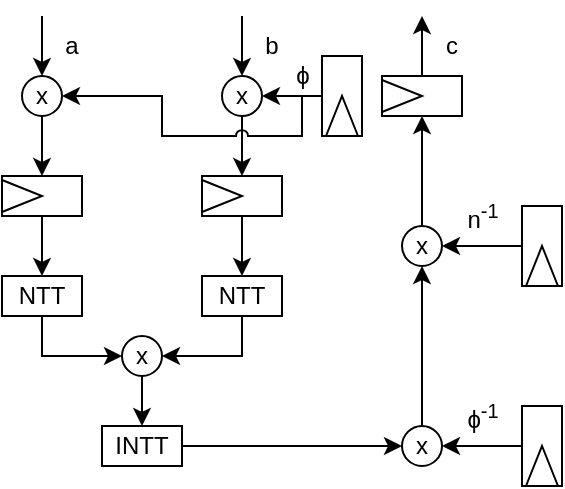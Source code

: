<mxfile version="17.4.6" type="device" pages="7"><diagram name="multiplication" id="7e0a89b8-554c-2b80-1dc8-d5c74ca68de4"><mxGraphModel dx="510" dy="546" grid="1" gridSize="10" guides="1" tooltips="1" connect="1" arrows="1" fold="1" page="1" pageScale="1" pageWidth="1100" pageHeight="850" background="none" math="0" shadow="0"><root><mxCell id="0"/><mxCell id="1" parent="0"/><mxCell id="208BE9p86W5LnZ5enTeW-3" value="" style="endArrow=classic;html=1;rounded=0;" parent="1" target="208BE9p86W5LnZ5enTeW-4" edge="1"><mxGeometry width="50" height="50" relative="1" as="geometry"><mxPoint x="270" y="200" as="sourcePoint"/><mxPoint x="270" y="240" as="targetPoint"/></mxGeometry></mxCell><mxCell id="208BE9p86W5LnZ5enTeW-4" value="x" style="ellipse;whiteSpace=wrap;html=1;aspect=fixed;" parent="1" vertex="1"><mxGeometry x="260" y="230" width="20" height="20" as="geometry"/></mxCell><mxCell id="208BE9p86W5LnZ5enTeW-5" value="" style="endArrow=classic;html=1;rounded=0;exitX=0.5;exitY=1;exitDx=0;exitDy=0;" parent="1" source="208BE9p86W5LnZ5enTeW-4" target="208BE9p86W5LnZ5enTeW-12" edge="1"><mxGeometry width="50" height="50" relative="1" as="geometry"><mxPoint x="520" y="440" as="sourcePoint"/><mxPoint x="270" y="280" as="targetPoint"/></mxGeometry></mxCell><mxCell id="208BE9p86W5LnZ5enTeW-20" style="edgeStyle=orthogonalEdgeStyle;rounded=0;orthogonalLoop=1;jettySize=auto;html=1;exitX=0.5;exitY=1;exitDx=0;exitDy=0;entryX=0;entryY=0.5;entryDx=0;entryDy=0;" parent="1" source="208BE9p86W5LnZ5enTeW-6" target="208BE9p86W5LnZ5enTeW-19" edge="1"><mxGeometry relative="1" as="geometry"/></mxCell><mxCell id="208BE9p86W5LnZ5enTeW-6" value="NTT" style="rounded=0;whiteSpace=wrap;html=1;" parent="1" vertex="1"><mxGeometry x="250" y="330" width="40" height="20" as="geometry"/></mxCell><mxCell id="208BE9p86W5LnZ5enTeW-12" value="" style="verticalLabelPosition=bottom;align=center;outlineConnect=0;dashed=0;html=1;verticalAlign=top;shape=mxgraph.pid.flow_sensors.wedge;rotation=-180;direction=south;" parent="1" vertex="1"><mxGeometry x="250" y="280" width="40" height="20" as="geometry"/></mxCell><mxCell id="208BE9p86W5LnZ5enTeW-17" value="" style="endArrow=classic;html=1;rounded=0;exitX=0;exitY=0.5;exitDx=0;exitDy=0;exitPerimeter=0;entryX=0.5;entryY=0;entryDx=0;entryDy=0;" parent="1" source="208BE9p86W5LnZ5enTeW-12" target="208BE9p86W5LnZ5enTeW-6" edge="1"><mxGeometry width="50" height="50" relative="1" as="geometry"><mxPoint x="520" y="440" as="sourcePoint"/><mxPoint x="570" y="390" as="targetPoint"/></mxGeometry></mxCell><mxCell id="208BE9p86W5LnZ5enTeW-37" value="" style="edgeStyle=orthogonalEdgeStyle;rounded=0;orthogonalLoop=1;jettySize=auto;html=1;" parent="1" source="208BE9p86W5LnZ5enTeW-19" target="208BE9p86W5LnZ5enTeW-36" edge="1"><mxGeometry relative="1" as="geometry"/></mxCell><mxCell id="208BE9p86W5LnZ5enTeW-19" value="x" style="ellipse;whiteSpace=wrap;html=1;aspect=fixed;" parent="1" vertex="1"><mxGeometry x="310" y="360" width="20" height="20" as="geometry"/></mxCell><mxCell id="208BE9p86W5LnZ5enTeW-26" style="edgeStyle=orthogonalEdgeStyle;rounded=0;orthogonalLoop=1;jettySize=auto;html=1;exitX=0.5;exitY=1;exitDx=0;exitDy=0;entryX=1;entryY=0.5;entryDx=0;entryDy=0;entryPerimeter=0;" parent="1" source="208BE9p86W5LnZ5enTeW-21" target="208BE9p86W5LnZ5enTeW-25" edge="1"><mxGeometry relative="1" as="geometry"/></mxCell><mxCell id="208BE9p86W5LnZ5enTeW-21" value="x" style="ellipse;whiteSpace=wrap;html=1;aspect=fixed;" parent="1" vertex="1"><mxGeometry x="360" y="230" width="20" height="20" as="geometry"/></mxCell><mxCell id="208BE9p86W5LnZ5enTeW-31" style="edgeStyle=orthogonalEdgeStyle;rounded=0;orthogonalLoop=1;jettySize=auto;html=1;exitX=0;exitY=0.5;exitDx=0;exitDy=0;exitPerimeter=0;entryX=0.5;entryY=0;entryDx=0;entryDy=0;" parent="1" source="208BE9p86W5LnZ5enTeW-25" target="208BE9p86W5LnZ5enTeW-30" edge="1"><mxGeometry relative="1" as="geometry"/></mxCell><mxCell id="208BE9p86W5LnZ5enTeW-25" value="" style="verticalLabelPosition=bottom;align=center;outlineConnect=0;dashed=0;html=1;verticalAlign=top;shape=mxgraph.pid.flow_sensors.wedge;rotation=-90;" parent="1" vertex="1"><mxGeometry x="360" y="270" width="20" height="40" as="geometry"/></mxCell><mxCell id="208BE9p86W5LnZ5enTeW-32" style="edgeStyle=orthogonalEdgeStyle;rounded=0;orthogonalLoop=1;jettySize=auto;html=1;exitX=0.5;exitY=1;exitDx=0;exitDy=0;entryX=1;entryY=0.5;entryDx=0;entryDy=0;" parent="1" source="208BE9p86W5LnZ5enTeW-30" target="208BE9p86W5LnZ5enTeW-19" edge="1"><mxGeometry relative="1" as="geometry"/></mxCell><mxCell id="208BE9p86W5LnZ5enTeW-30" value="NTT" style="rounded=0;whiteSpace=wrap;html=1;" parent="1" vertex="1"><mxGeometry x="350" y="330" width="40" height="20" as="geometry"/></mxCell><mxCell id="208BE9p86W5LnZ5enTeW-33" value="" style="endArrow=classic;html=1;rounded=0;entryX=0.5;entryY=0;entryDx=0;entryDy=0;" parent="1" target="208BE9p86W5LnZ5enTeW-21" edge="1"><mxGeometry width="50" height="50" relative="1" as="geometry"><mxPoint x="370" y="200" as="sourcePoint"/><mxPoint x="410" y="150" as="targetPoint"/></mxGeometry></mxCell><mxCell id="208BE9p86W5LnZ5enTeW-40" style="edgeStyle=orthogonalEdgeStyle;rounded=0;orthogonalLoop=1;jettySize=auto;html=1;exitX=1;exitY=0.5;exitDx=0;exitDy=0;entryX=0;entryY=0.5;entryDx=0;entryDy=0;" parent="1" source="208BE9p86W5LnZ5enTeW-36" target="208BE9p86W5LnZ5enTeW-38" edge="1"><mxGeometry relative="1" as="geometry"/></mxCell><mxCell id="208BE9p86W5LnZ5enTeW-36" value="INTT" style="whiteSpace=wrap;html=1;" parent="1" vertex="1"><mxGeometry x="300" y="405" width="40" height="20" as="geometry"/></mxCell><mxCell id="208BE9p86W5LnZ5enTeW-42" value="" style="edgeStyle=orthogonalEdgeStyle;rounded=0;orthogonalLoop=1;jettySize=auto;html=1;" parent="1" source="208BE9p86W5LnZ5enTeW-38" target="208BE9p86W5LnZ5enTeW-41" edge="1"><mxGeometry relative="1" as="geometry"/></mxCell><mxCell id="208BE9p86W5LnZ5enTeW-38" value="x" style="ellipse;whiteSpace=wrap;html=1;aspect=fixed;" parent="1" vertex="1"><mxGeometry x="450" y="405" width="20" height="20" as="geometry"/></mxCell><mxCell id="208BE9p86W5LnZ5enTeW-44" style="edgeStyle=orthogonalEdgeStyle;rounded=0;orthogonalLoop=1;jettySize=auto;html=1;exitX=0.5;exitY=0;exitDx=0;exitDy=0;entryX=0;entryY=0.5;entryDx=0;entryDy=0;entryPerimeter=0;" parent="1" source="208BE9p86W5LnZ5enTeW-41" target="208BE9p86W5LnZ5enTeW-43" edge="1"><mxGeometry relative="1" as="geometry"/></mxCell><mxCell id="208BE9p86W5LnZ5enTeW-41" value="x" style="ellipse;whiteSpace=wrap;html=1;aspect=fixed;" parent="1" vertex="1"><mxGeometry x="450" y="305" width="20" height="20" as="geometry"/></mxCell><mxCell id="208BE9p86W5LnZ5enTeW-43" value="" style="verticalLabelPosition=bottom;align=center;outlineConnect=0;dashed=0;html=1;verticalAlign=top;shape=mxgraph.pid.flow_sensors.wedge;rotation=-90;" parent="1" vertex="1"><mxGeometry x="450" y="220" width="20" height="40" as="geometry"/></mxCell><mxCell id="208BE9p86W5LnZ5enTeW-45" value="" style="endArrow=classic;html=1;rounded=0;exitX=1;exitY=0.5;exitDx=0;exitDy=0;exitPerimeter=0;" parent="1" source="208BE9p86W5LnZ5enTeW-43" edge="1"><mxGeometry width="50" height="50" relative="1" as="geometry"><mxPoint x="500" y="440" as="sourcePoint"/><mxPoint x="460" y="200" as="targetPoint"/></mxGeometry></mxCell><mxCell id="208BE9p86W5LnZ5enTeW-46" value="c" style="text;html=1;strokeColor=none;fillColor=none;align=center;verticalAlign=middle;whiteSpace=wrap;rounded=0;" parent="1" vertex="1"><mxGeometry x="470" y="210" width="10" height="10" as="geometry"/></mxCell><mxCell id="208BE9p86W5LnZ5enTeW-47" value="a" style="text;html=1;strokeColor=none;fillColor=none;align=center;verticalAlign=middle;whiteSpace=wrap;rounded=0;" parent="1" vertex="1"><mxGeometry x="280" y="210" width="10" height="10" as="geometry"/></mxCell><mxCell id="208BE9p86W5LnZ5enTeW-48" value="b" style="text;html=1;strokeColor=none;fillColor=none;align=center;verticalAlign=middle;whiteSpace=wrap;rounded=0;" parent="1" vertex="1"><mxGeometry x="380" y="210" width="10" height="10" as="geometry"/></mxCell><mxCell id="208BE9p86W5LnZ5enTeW-52" style="edgeStyle=orthogonalEdgeStyle;rounded=0;orthogonalLoop=1;jettySize=auto;html=1;exitX=1;exitY=0.5;exitDx=0;exitDy=0;exitPerimeter=0;entryX=1;entryY=0.5;entryDx=0;entryDy=0;" parent="1" source="208BE9p86W5LnZ5enTeW-49" target="208BE9p86W5LnZ5enTeW-41" edge="1"><mxGeometry relative="1" as="geometry"/></mxCell><mxCell id="208BE9p86W5LnZ5enTeW-49" value="" style="verticalLabelPosition=bottom;align=center;outlineConnect=0;dashed=0;html=1;verticalAlign=top;shape=mxgraph.pid.flow_sensors.wedge;rotation=-180;" parent="1" vertex="1"><mxGeometry x="510" y="295" width="20" height="40" as="geometry"/></mxCell><mxCell id="208BE9p86W5LnZ5enTeW-51" style="edgeStyle=orthogonalEdgeStyle;rounded=0;orthogonalLoop=1;jettySize=auto;html=1;exitX=1;exitY=0.5;exitDx=0;exitDy=0;exitPerimeter=0;entryX=1;entryY=0.5;entryDx=0;entryDy=0;" parent="1" source="208BE9p86W5LnZ5enTeW-50" target="208BE9p86W5LnZ5enTeW-38" edge="1"><mxGeometry relative="1" as="geometry"/></mxCell><mxCell id="208BE9p86W5LnZ5enTeW-50" value="" style="verticalLabelPosition=bottom;align=center;outlineConnect=0;dashed=0;html=1;verticalAlign=top;shape=mxgraph.pid.flow_sensors.wedge;rotation=-180;" parent="1" vertex="1"><mxGeometry x="510" y="395" width="20" height="40" as="geometry"/></mxCell><mxCell id="ETZd3Z9G8Am2QR5bIKU5-4" value="n&lt;sup&gt;-1&lt;/sup&gt;" style="text;html=1;align=center;verticalAlign=middle;resizable=0;points=[];autosize=1;strokeColor=none;fillColor=none;" parent="1" vertex="1"><mxGeometry x="475" y="290" width="30" height="20" as="geometry"/></mxCell><mxCell id="ETZd3Z9G8Am2QR5bIKU5-5" value="&lt;span class=&quot;ILfuVd NA6bn&quot;&gt;&lt;span class=&quot;hgKElc&quot;&gt;ϕ&lt;sup&gt;-1&lt;/sup&gt;&lt;/span&gt;&lt;/span&gt;" style="text;html=1;align=center;verticalAlign=middle;resizable=0;points=[];autosize=1;strokeColor=none;fillColor=none;" parent="1" vertex="1"><mxGeometry x="475" y="390" width="30" height="20" as="geometry"/></mxCell><mxCell id="ETZd3Z9G8Am2QR5bIKU5-7" style="edgeStyle=orthogonalEdgeStyle;rounded=0;jumpStyle=arc;orthogonalLoop=1;jettySize=auto;html=1;exitX=1;exitY=0.5;exitDx=0;exitDy=0;exitPerimeter=0;entryX=1;entryY=0.5;entryDx=0;entryDy=0;shadow=0;" parent="1" source="ETZd3Z9G8Am2QR5bIKU5-6" target="208BE9p86W5LnZ5enTeW-21" edge="1"><mxGeometry relative="1" as="geometry"><Array as="points"><mxPoint x="410" y="240"/></Array></mxGeometry></mxCell><mxCell id="ETZd3Z9G8Am2QR5bIKU5-9" style="edgeStyle=orthogonalEdgeStyle;rounded=0;jumpStyle=arc;orthogonalLoop=1;jettySize=auto;html=1;exitX=1;exitY=0.5;exitDx=0;exitDy=0;exitPerimeter=0;entryX=1;entryY=0.5;entryDx=0;entryDy=0;shadow=0;" parent="1" source="ETZd3Z9G8Am2QR5bIKU5-6" target="208BE9p86W5LnZ5enTeW-4" edge="1"><mxGeometry relative="1" as="geometry"><Array as="points"><mxPoint x="400" y="240"/><mxPoint x="400" y="260"/><mxPoint x="330" y="260"/><mxPoint x="330" y="240"/></Array></mxGeometry></mxCell><mxCell id="ETZd3Z9G8Am2QR5bIKU5-6" value="" style="verticalLabelPosition=bottom;align=center;outlineConnect=0;dashed=0;html=1;verticalAlign=top;shape=mxgraph.pid.flow_sensors.wedge;rotation=-180;" parent="1" vertex="1"><mxGeometry x="410" y="220" width="20" height="40" as="geometry"/></mxCell><mxCell id="ETZd3Z9G8Am2QR5bIKU5-11" value="&lt;span class=&quot;ILfuVd NA6bn&quot;&gt;&lt;span class=&quot;hgKElc&quot;&gt;ϕ&lt;/span&gt;&lt;/span&gt;" style="text;html=1;align=center;verticalAlign=middle;resizable=0;points=[];autosize=1;strokeColor=none;fillColor=none;" parent="1" vertex="1"><mxGeometry x="390" y="220" width="20" height="20" as="geometry"/></mxCell></root></mxGraphModel></diagram><diagram id="SvrHNAYDmCkE8ZeYOK93" name="Page-2"><mxGraphModel dx="510" dy="546" grid="1" gridSize="10" guides="1" tooltips="1" connect="1" arrows="1" fold="1" page="1" pageScale="1" pageWidth="850" pageHeight="1100" math="0" shadow="0"><root><mxCell id="0"/><mxCell id="1" parent="0"/><mxCell id="sQjLY-YhPIPykZvNCRQN-13" style="edgeStyle=orthogonalEdgeStyle;rounded=0;orthogonalLoop=1;jettySize=auto;html=1;exitX=0.5;exitY=0;exitDx=0;exitDy=0;exitPerimeter=0;entryX=0;entryY=0.5;entryDx=0;entryDy=0;" parent="1" source="sQjLY-YhPIPykZvNCRQN-1" target="sQjLY-YhPIPykZvNCRQN-5" edge="1"><mxGeometry relative="1" as="geometry"/></mxCell><mxCell id="sQjLY-YhPIPykZvNCRQN-1" value="" style="verticalLabelPosition=bottom;align=center;outlineConnect=0;dashed=0;html=1;verticalAlign=top;shape=mxgraph.pid.flow_sensors.wedge;rotation=-180;" parent="1" vertex="1"><mxGeometry x="390" y="270" width="20" height="40" as="geometry"/></mxCell><mxCell id="sQjLY-YhPIPykZvNCRQN-17" style="edgeStyle=orthogonalEdgeStyle;rounded=0;orthogonalLoop=1;jettySize=auto;html=1;exitX=1;exitY=0.5;exitDx=0;exitDy=0;exitPerimeter=0;" parent="1" source="sQjLY-YhPIPykZvNCRQN-2" target="sQjLY-YhPIPykZvNCRQN-15" edge="1"><mxGeometry relative="1" as="geometry"/></mxCell><mxCell id="sQjLY-YhPIPykZvNCRQN-30" style="edgeStyle=orthogonalEdgeStyle;rounded=0;orthogonalLoop=1;jettySize=auto;html=1;exitX=1;exitY=0.5;exitDx=0;exitDy=0;exitPerimeter=0;entryX=0.75;entryY=1;entryDx=0;entryDy=0;" parent="1" source="sQjLY-YhPIPykZvNCRQN-2" target="sQjLY-YhPIPykZvNCRQN-21" edge="1"><mxGeometry relative="1" as="geometry"><Array as="points"><mxPoint x="490" y="400"/><mxPoint x="490" y="370"/><mxPoint x="410" y="370"/><mxPoint x="410" y="383"/></Array></mxGeometry></mxCell><mxCell id="sQjLY-YhPIPykZvNCRQN-2" value="" style="verticalLabelPosition=bottom;align=center;outlineConnect=0;dashed=0;html=1;verticalAlign=top;shape=mxgraph.pid.flow_sensors.wedge;rotation=-180;" parent="1" vertex="1"><mxGeometry x="500" y="380" width="20" height="40" as="geometry"/></mxCell><mxCell id="sQjLY-YhPIPykZvNCRQN-3" value="" style="verticalLabelPosition=bottom;align=center;outlineConnect=0;dashed=0;html=1;verticalAlign=top;shape=mxgraph.pid.flow_sensors.wedge;rotation=-180;" parent="1" vertex="1"><mxGeometry x="300" y="310" width="20" height="40" as="geometry"/></mxCell><mxCell id="sQjLY-YhPIPykZvNCRQN-14" style="edgeStyle=orthogonalEdgeStyle;rounded=0;orthogonalLoop=1;jettySize=auto;html=1;exitX=0.5;exitY=0;exitDx=0;exitDy=0;exitPerimeter=0;entryX=1;entryY=0.5;entryDx=0;entryDy=0;" parent="1" source="sQjLY-YhPIPykZvNCRQN-4" target="sQjLY-YhPIPykZvNCRQN-5" edge="1"><mxGeometry relative="1" as="geometry"/></mxCell><mxCell id="sQjLY-YhPIPykZvNCRQN-4" value="" style="verticalLabelPosition=bottom;align=center;outlineConnect=0;dashed=0;html=1;verticalAlign=top;shape=mxgraph.pid.flow_sensors.wedge;rotation=-180;" parent="1" vertex="1"><mxGeometry x="460" y="270" width="20" height="40" as="geometry"/></mxCell><mxCell id="sQjLY-YhPIPykZvNCRQN-16" style="edgeStyle=orthogonalEdgeStyle;rounded=0;orthogonalLoop=1;jettySize=auto;html=1;exitX=0.5;exitY=1;exitDx=0;exitDy=0;" parent="1" source="sQjLY-YhPIPykZvNCRQN-5" target="sQjLY-YhPIPykZvNCRQN-15" edge="1"><mxGeometry relative="1" as="geometry"/></mxCell><mxCell id="sQjLY-YhPIPykZvNCRQN-32" style="edgeStyle=orthogonalEdgeStyle;rounded=0;orthogonalLoop=1;jettySize=auto;html=1;exitX=0.5;exitY=1;exitDx=0;exitDy=0;entryX=0.5;entryY=1;entryDx=0;entryDy=0;" parent="1" source="sQjLY-YhPIPykZvNCRQN-5" target="sQjLY-YhPIPykZvNCRQN-6" edge="1"><mxGeometry relative="1" as="geometry"><Array as="points"><mxPoint x="435" y="380"/><mxPoint x="470" y="380"/><mxPoint x="470" y="460"/><mxPoint x="310" y="460"/></Array></mxGeometry></mxCell><mxCell id="sQjLY-YhPIPykZvNCRQN-5" value="+" style="ellipse;whiteSpace=wrap;html=1;aspect=fixed;" parent="1" vertex="1"><mxGeometry x="425" y="340" width="20" height="20" as="geometry"/></mxCell><mxCell id="sQjLY-YhPIPykZvNCRQN-10" style="edgeStyle=orthogonalEdgeStyle;rounded=0;orthogonalLoop=1;jettySize=auto;html=1;exitX=0.5;exitY=0;exitDx=0;exitDy=0;entryX=0.5;entryY=0;entryDx=0;entryDy=0;entryPerimeter=0;" parent="1" source="sQjLY-YhPIPykZvNCRQN-6" target="sQjLY-YhPIPykZvNCRQN-3" edge="1"><mxGeometry relative="1" as="geometry"/></mxCell><mxCell id="sQjLY-YhPIPykZvNCRQN-6" value="-" style="ellipse;whiteSpace=wrap;html=1;aspect=fixed;" parent="1" vertex="1"><mxGeometry x="300" y="390" width="20" height="20" as="geometry"/></mxCell><mxCell id="sQjLY-YhPIPykZvNCRQN-11" value="" style="endArrow=classic;html=1;rounded=0;" parent="1" source="sQjLY-YhPIPykZvNCRQN-26" target="sQjLY-YhPIPykZvNCRQN-1" edge="1"><mxGeometry width="50" height="50" relative="1" as="geometry"><mxPoint x="400" y="240" as="sourcePoint"/><mxPoint x="425" y="200" as="targetPoint"/></mxGeometry></mxCell><mxCell id="sQjLY-YhPIPykZvNCRQN-12" value="" style="endArrow=classic;html=1;rounded=0;" parent="1" source="sQjLY-YhPIPykZvNCRQN-25" target="sQjLY-YhPIPykZvNCRQN-4" edge="1"><mxGeometry width="50" height="50" relative="1" as="geometry"><mxPoint x="470" y="240" as="sourcePoint"/><mxPoint x="400" y="280" as="targetPoint"/></mxGeometry></mxCell><mxCell id="sQjLY-YhPIPykZvNCRQN-28" style="edgeStyle=orthogonalEdgeStyle;rounded=0;orthogonalLoop=1;jettySize=auto;html=1;exitX=0.5;exitY=1;exitDx=0;exitDy=0;entryX=0;entryY=0.5;entryDx=0;entryDy=0;" parent="1" source="sQjLY-YhPIPykZvNCRQN-15" target="sQjLY-YhPIPykZvNCRQN-21" edge="1"><mxGeometry relative="1" as="geometry"><Array as="points"><mxPoint x="435" y="450"/><mxPoint x="355" y="450"/></Array></mxGeometry></mxCell><mxCell id="sQjLY-YhPIPykZvNCRQN-15" value="&amp;lt;=" style="rounded=0;whiteSpace=wrap;html=1;" parent="1" vertex="1"><mxGeometry x="420" y="390" width="30" height="20" as="geometry"/></mxCell><mxCell id="sQjLY-YhPIPykZvNCRQN-23" style="edgeStyle=orthogonalEdgeStyle;rounded=0;orthogonalLoop=1;jettySize=auto;html=1;exitX=0.5;exitY=0;exitDx=0;exitDy=0;entryX=1;entryY=0.5;entryDx=0;entryDy=0;" parent="1" source="sQjLY-YhPIPykZvNCRQN-21" target="sQjLY-YhPIPykZvNCRQN-6" edge="1"><mxGeometry relative="1" as="geometry"/></mxCell><mxCell id="sQjLY-YhPIPykZvNCRQN-21" value="" style="shape=trapezoid;perimeter=trapezoidPerimeter;whiteSpace=wrap;html=1;fixedSize=1;rotation=-90;" parent="1" vertex="1"><mxGeometry x="320" y="390" width="70" height="20" as="geometry"/></mxCell><mxCell id="sQjLY-YhPIPykZvNCRQN-24" value="0" style="text;html=1;align=center;verticalAlign=middle;resizable=0;points=[];autosize=1;strokeColor=none;fillColor=none;" parent="1" vertex="1"><mxGeometry x="380" y="400" width="20" height="20" as="geometry"/></mxCell><mxCell id="sQjLY-YhPIPykZvNCRQN-25" value="b" style="text;html=1;strokeColor=none;fillColor=none;align=center;verticalAlign=middle;whiteSpace=wrap;rounded=0;" parent="1" vertex="1"><mxGeometry x="440" y="210" width="60" height="30" as="geometry"/></mxCell><mxCell id="sQjLY-YhPIPykZvNCRQN-26" value="a" style="text;html=1;strokeColor=none;fillColor=none;align=center;verticalAlign=middle;whiteSpace=wrap;rounded=0;" parent="1" vertex="1"><mxGeometry x="370" y="210" width="60" height="30" as="geometry"/></mxCell><mxCell id="sQjLY-YhPIPykZvNCRQN-31" value="" style="endArrow=classic;html=1;rounded=0;" parent="1" edge="1"><mxGeometry width="50" height="50" relative="1" as="geometry"><mxPoint x="402" y="417" as="sourcePoint"/><mxPoint x="365" y="417" as="targetPoint"/></mxGeometry></mxCell><mxCell id="sQjLY-YhPIPykZvNCRQN-33" value="" style="endArrow=classic;html=1;rounded=0;" parent="1" source="sQjLY-YhPIPykZvNCRQN-3" edge="1"><mxGeometry width="50" height="50" relative="1" as="geometry"><mxPoint x="300" y="300" as="sourcePoint"/><mxPoint x="310" y="280" as="targetPoint"/></mxGeometry></mxCell><mxCell id="sQjLY-YhPIPykZvNCRQN-34" value="c" style="text;html=1;strokeColor=none;fillColor=none;align=center;verticalAlign=middle;whiteSpace=wrap;rounded=0;" parent="1" vertex="1"><mxGeometry x="310" y="290" width="15" height="10" as="geometry"/></mxCell></root></mxGraphModel></diagram><diagram id="tTgpNln9gx0LVcOWLpsU" name="Page-3"><mxGraphModel dx="1422" dy="717" grid="1" gridSize="10" guides="1" tooltips="1" connect="1" arrows="1" fold="1" page="1" pageScale="1" pageWidth="850" pageHeight="1100" math="0" shadow="0"><root><mxCell id="0"/><mxCell id="1" parent="0"/><mxCell id="Xfrer9ZAQ-Rg5-43QjW0-2" style="edgeStyle=orthogonalEdgeStyle;rounded=0;orthogonalLoop=1;jettySize=auto;html=1;exitX=0.5;exitY=0;exitDx=0;exitDy=0;exitPerimeter=0;entryX=0.25;entryY=1;entryDx=0;entryDy=0;" parent="1" source="RoxGC0UShX-x27uiM-3A-2" target="Xfrer9ZAQ-Rg5-43QjW0-1" edge="1"><mxGeometry relative="1" as="geometry"/></mxCell><mxCell id="RoxGC0UShX-x27uiM-3A-2" value="" style="verticalLabelPosition=bottom;align=center;outlineConnect=0;dashed=0;html=1;verticalAlign=top;shape=mxgraph.pid.flow_sensors.wedge;rotation=-180;" parent="1" vertex="1"><mxGeometry x="520" y="340" width="20" height="40" as="geometry"/></mxCell><mxCell id="Xfrer9ZAQ-Rg5-43QjW0-10" style="edgeStyle=orthogonalEdgeStyle;rounded=0;orthogonalLoop=1;jettySize=auto;html=1;exitX=0.5;exitY=0;exitDx=0;exitDy=0;exitPerimeter=0;entryX=0;entryY=0.5;entryDx=0;entryDy=0;" parent="1" source="RoxGC0UShX-x27uiM-3A-3" target="RoxGC0UShX-x27uiM-3A-6" edge="1"><mxGeometry relative="1" as="geometry"/></mxCell><mxCell id="Xfrer9ZAQ-Rg5-43QjW0-11" style="edgeStyle=orthogonalEdgeStyle;rounded=0;orthogonalLoop=1;jettySize=auto;html=1;exitX=0.5;exitY=0;exitDx=0;exitDy=0;exitPerimeter=0;entryX=0.5;entryY=0;entryDx=0;entryDy=0;" parent="1" source="RoxGC0UShX-x27uiM-3A-3" target="RoxGC0UShX-x27uiM-3A-8" edge="1"><mxGeometry relative="1" as="geometry"/></mxCell><mxCell id="RoxGC0UShX-x27uiM-3A-3" value="" style="verticalLabelPosition=bottom;align=center;outlineConnect=0;dashed=0;html=1;verticalAlign=top;shape=mxgraph.pid.flow_sensors.wedge;rotation=-180;" parent="1" vertex="1"><mxGeometry x="370" y="340" width="20" height="40" as="geometry"/></mxCell><mxCell id="Xfrer9ZAQ-Rg5-43QjW0-12" style="edgeStyle=orthogonalEdgeStyle;rounded=0;orthogonalLoop=1;jettySize=auto;html=1;exitX=0.5;exitY=0;exitDx=0;exitDy=0;exitPerimeter=0;entryX=1;entryY=0.5;entryDx=0;entryDy=0;" parent="1" source="RoxGC0UShX-x27uiM-3A-4" target="RoxGC0UShX-x27uiM-3A-6" edge="1"><mxGeometry relative="1" as="geometry"/></mxCell><mxCell id="Xfrer9ZAQ-Rg5-43QjW0-13" style="edgeStyle=orthogonalEdgeStyle;rounded=0;orthogonalLoop=1;jettySize=auto;html=1;exitX=0.5;exitY=0;exitDx=0;exitDy=0;exitPerimeter=0;entryX=0;entryY=0.5;entryDx=0;entryDy=0;" parent="1" source="RoxGC0UShX-x27uiM-3A-4" target="RoxGC0UShX-x27uiM-3A-8" edge="1"><mxGeometry relative="1" as="geometry"><Array as="points"><mxPoint x="460" y="450"/></Array></mxGeometry></mxCell><mxCell id="RoxGC0UShX-x27uiM-3A-4" value="" style="verticalLabelPosition=bottom;align=center;outlineConnect=0;dashed=0;html=1;verticalAlign=top;shape=mxgraph.pid.flow_sensors.wedge;rotation=-180;" parent="1" vertex="1"><mxGeometry x="450" y="340" width="20" height="40" as="geometry"/></mxCell><mxCell id="RoxGC0UShX-x27uiM-3A-5" value="" style="verticalLabelPosition=bottom;align=center;outlineConnect=0;dashed=0;html=1;verticalAlign=top;shape=mxgraph.pid.flow_sensors.wedge;rotation=-180;" parent="1" vertex="1"><mxGeometry x="290" y="400" width="20" height="40" as="geometry"/></mxCell><mxCell id="Xfrer9ZAQ-Rg5-43QjW0-9" style="edgeStyle=orthogonalEdgeStyle;rounded=0;orthogonalLoop=1;jettySize=auto;html=1;exitX=0.5;exitY=1;exitDx=0;exitDy=0;entryX=1;entryY=0.5;entryDx=0;entryDy=0;" parent="1" source="RoxGC0UShX-x27uiM-3A-6" target="Xfrer9ZAQ-Rg5-43QjW0-7" edge="1"><mxGeometry relative="1" as="geometry"><Array as="points"><mxPoint x="420" y="475"/></Array></mxGeometry></mxCell><mxCell id="RoxGC0UShX-x27uiM-3A-6" value="-" style="ellipse;whiteSpace=wrap;html=1;aspect=fixed;" parent="1" vertex="1"><mxGeometry x="410" y="440" width="20" height="20" as="geometry"/></mxCell><mxCell id="Xfrer9ZAQ-Rg5-43QjW0-3" style="edgeStyle=orthogonalEdgeStyle;rounded=0;orthogonalLoop=1;jettySize=auto;html=1;exitX=1;exitY=0.5;exitDx=0;exitDy=0;entryX=1;entryY=0.5;entryDx=0;entryDy=0;" parent="1" source="RoxGC0UShX-x27uiM-3A-8" target="Xfrer9ZAQ-Rg5-43QjW0-1" edge="1"><mxGeometry relative="1" as="geometry"><mxPoint x="540" y="450" as="targetPoint"/><Array as="points"><mxPoint x="533" y="450"/><mxPoint x="533" y="500"/><mxPoint x="575" y="500"/></Array></mxGeometry></mxCell><mxCell id="RoxGC0UShX-x27uiM-3A-8" value="&lt;div&gt;&amp;gt;=&lt;/div&gt;" style="rounded=0;whiteSpace=wrap;html=1;" parent="1" vertex="1"><mxGeometry x="480" y="435" width="30" height="30" as="geometry"/></mxCell><mxCell id="Xfrer9ZAQ-Rg5-43QjW0-8" style="edgeStyle=orthogonalEdgeStyle;rounded=0;orthogonalLoop=1;jettySize=auto;html=1;exitX=0.5;exitY=0;exitDx=0;exitDy=0;entryX=0.5;entryY=1;entryDx=0;entryDy=0;" parent="1" source="Xfrer9ZAQ-Rg5-43QjW0-1" target="Xfrer9ZAQ-Rg5-43QjW0-7" edge="1"><mxGeometry relative="1" as="geometry"/></mxCell><mxCell id="Xfrer9ZAQ-Rg5-43QjW0-1" value="" style="shape=trapezoid;perimeter=trapezoidPerimeter;whiteSpace=wrap;html=1;fixedSize=1;rotation=-90;direction=west;" parent="1" vertex="1"><mxGeometry x="540" y="435" width="70" height="20" as="geometry"/></mxCell><mxCell id="Xfrer9ZAQ-Rg5-43QjW0-4" value="" style="endArrow=classic;html=1;rounded=0;entryX=0.75;entryY=1;entryDx=0;entryDy=0;" parent="1" target="Xfrer9ZAQ-Rg5-43QjW0-1" edge="1"><mxGeometry width="50" height="50" relative="1" as="geometry"><mxPoint x="540" y="463" as="sourcePoint"/><mxPoint x="450" y="420" as="targetPoint"/></mxGeometry></mxCell><mxCell id="Xfrer9ZAQ-Rg5-43QjW0-5" value="0" style="text;html=1;strokeColor=none;fillColor=none;align=center;verticalAlign=middle;whiteSpace=wrap;rounded=0;" parent="1" vertex="1"><mxGeometry x="550" y="465" width="10" height="15" as="geometry"/></mxCell><mxCell id="Xfrer9ZAQ-Rg5-43QjW0-14" style="edgeStyle=orthogonalEdgeStyle;rounded=0;orthogonalLoop=1;jettySize=auto;html=1;exitX=0.5;exitY=0;exitDx=0;exitDy=0;" parent="1" source="Xfrer9ZAQ-Rg5-43QjW0-7" target="RoxGC0UShX-x27uiM-3A-5" edge="1"><mxGeometry relative="1" as="geometry"/></mxCell><mxCell id="Xfrer9ZAQ-Rg5-43QjW0-7" value="+" style="ellipse;whiteSpace=wrap;html=1;aspect=fixed;" parent="1" vertex="1"><mxGeometry x="290" y="465" width="20" height="20" as="geometry"/></mxCell><mxCell id="Xfrer9ZAQ-Rg5-43QjW0-15" value="" style="endArrow=classic;html=1;rounded=0;" parent="1" source="RoxGC0UShX-x27uiM-3A-5" edge="1"><mxGeometry width="50" height="50" relative="1" as="geometry"><mxPoint x="400" y="280" as="sourcePoint"/><mxPoint x="300" y="360" as="targetPoint"/></mxGeometry></mxCell><mxCell id="Xfrer9ZAQ-Rg5-43QjW0-16" value="" style="endArrow=classic;html=1;rounded=0;" parent="1" target="RoxGC0UShX-x27uiM-3A-2" edge="1"><mxGeometry width="50" height="50" relative="1" as="geometry"><mxPoint x="530" y="300" as="sourcePoint"/><mxPoint x="540" y="280" as="targetPoint"/></mxGeometry></mxCell><mxCell id="Xfrer9ZAQ-Rg5-43QjW0-17" value="" style="endArrow=classic;html=1;rounded=0;" parent="1" target="RoxGC0UShX-x27uiM-3A-4" edge="1"><mxGeometry width="50" height="50" relative="1" as="geometry"><mxPoint x="460" y="300" as="sourcePoint"/><mxPoint x="490" y="270" as="targetPoint"/></mxGeometry></mxCell><mxCell id="Xfrer9ZAQ-Rg5-43QjW0-18" value="" style="endArrow=classic;html=1;rounded=0;" parent="1" target="RoxGC0UShX-x27uiM-3A-3" edge="1"><mxGeometry width="50" height="50" relative="1" as="geometry"><mxPoint x="380" y="300" as="sourcePoint"/><mxPoint x="450" y="180" as="targetPoint"/></mxGeometry></mxCell><mxCell id="Xfrer9ZAQ-Rg5-43QjW0-19" value="q" style="text;html=1;strokeColor=none;fillColor=none;align=center;verticalAlign=middle;whiteSpace=wrap;rounded=0;" parent="1" vertex="1"><mxGeometry x="510" y="310" width="60" height="30" as="geometry"/></mxCell><mxCell id="Xfrer9ZAQ-Rg5-43QjW0-20" value="a" style="text;html=1;strokeColor=none;fillColor=none;align=center;verticalAlign=middle;whiteSpace=wrap;rounded=0;rotation=0;" parent="1" vertex="1"><mxGeometry x="390" y="320" width="10" height="10" as="geometry"/></mxCell><mxCell id="Xfrer9ZAQ-Rg5-43QjW0-21" value="b" style="text;html=1;align=center;verticalAlign=middle;resizable=0;points=[];autosize=1;strokeColor=none;fillColor=none;" parent="1" vertex="1"><mxGeometry x="460" y="315" width="20" height="20" as="geometry"/></mxCell><mxCell id="Xfrer9ZAQ-Rg5-43QjW0-22" value="c" style="text;html=1;align=center;verticalAlign=middle;resizable=0;points=[];autosize=1;strokeColor=none;fillColor=none;" parent="1" vertex="1"><mxGeometry x="300" y="380" width="20" height="20" as="geometry"/></mxCell></root></mxGraphModel></diagram><diagram id="6ZtUsWU2-SZqwefaxrH5" name="Page-4"><mxGraphModel dx="1422" dy="717" grid="1" gridSize="10" guides="1" tooltips="1" connect="1" arrows="1" fold="1" page="1" pageScale="1" pageWidth="850" pageHeight="1100" math="0" shadow="0"><root><mxCell id="0"/><mxCell id="1" parent="0"/><mxCell id="Ri306T0vltqgz4Z85mkZ-1" value="" style="verticalLabelPosition=bottom;align=center;outlineConnect=0;dashed=0;html=1;verticalAlign=top;shape=mxgraph.pid.flow_sensors.wedge;rotation=-180;" parent="1" vertex="1"><mxGeometry x="440" y="408" width="20" height="40" as="geometry"/></mxCell><mxCell id="Ri306T0vltqgz4Z85mkZ-10" style="edgeStyle=orthogonalEdgeStyle;rounded=0;orthogonalLoop=1;jettySize=auto;html=1;exitX=0.5;exitY=0;exitDx=0;exitDy=0;exitPerimeter=0;entryX=0.25;entryY=1;entryDx=0;entryDy=0;" parent="1" source="Ri306T0vltqgz4Z85mkZ-2" target="Ri306T0vltqgz4Z85mkZ-9" edge="1"><mxGeometry relative="1" as="geometry"/></mxCell><mxCell id="Ri306T0vltqgz4Z85mkZ-2" value="" style="verticalLabelPosition=bottom;align=center;outlineConnect=0;dashed=0;html=1;verticalAlign=top;shape=mxgraph.pid.flow_sensors.wedge;rotation=-180;" parent="1" vertex="1"><mxGeometry x="330" y="340" width="20" height="40" as="geometry"/></mxCell><mxCell id="Ri306T0vltqgz4Z85mkZ-6" style="edgeStyle=orthogonalEdgeStyle;rounded=0;orthogonalLoop=1;jettySize=auto;html=1;exitX=0.5;exitY=0;exitDx=0;exitDy=0;exitPerimeter=0;" parent="1" source="Ri306T0vltqgz4Z85mkZ-3" target="Ri306T0vltqgz4Z85mkZ-5" edge="1"><mxGeometry relative="1" as="geometry"/></mxCell><mxCell id="Ri306T0vltqgz4Z85mkZ-3" value="" style="verticalLabelPosition=bottom;align=center;outlineConnect=0;dashed=0;html=1;verticalAlign=top;shape=mxgraph.pid.flow_sensors.wedge;rotation=-180;" parent="1" vertex="1"><mxGeometry x="280" y="340" width="20" height="40" as="geometry"/></mxCell><mxCell id="Ri306T0vltqgz4Z85mkZ-11" style="edgeStyle=orthogonalEdgeStyle;rounded=0;orthogonalLoop=1;jettySize=auto;html=1;exitX=0.5;exitY=1;exitDx=0;exitDy=0;entryX=1;entryY=0.5;entryDx=0;entryDy=0;" parent="1" source="Ri306T0vltqgz4Z85mkZ-5" target="Ri306T0vltqgz4Z85mkZ-9" edge="1"><mxGeometry relative="1" as="geometry"><mxPoint x="370" y="440" as="targetPoint"/><Array as="points"><mxPoint x="290" y="480"/><mxPoint x="385" y="480"/></Array></mxGeometry></mxCell><mxCell id="Ri306T0vltqgz4Z85mkZ-5" value="==" style="rounded=0;whiteSpace=wrap;html=1;" parent="1" vertex="1"><mxGeometry x="275" y="410" width="30" height="30" as="geometry"/></mxCell><mxCell id="Ri306T0vltqgz4Z85mkZ-7" value="" style="endArrow=classic;html=1;rounded=0;entryX=0;entryY=0.5;entryDx=0;entryDy=0;" parent="1" target="Ri306T0vltqgz4Z85mkZ-5" edge="1"><mxGeometry width="50" height="50" relative="1" as="geometry"><mxPoint x="240" y="425" as="sourcePoint"/><mxPoint x="280" y="420" as="targetPoint"/></mxGeometry></mxCell><mxCell id="Ri306T0vltqgz4Z85mkZ-8" value="1" style="text;html=1;align=center;verticalAlign=middle;resizable=0;points=[];autosize=1;strokeColor=none;fillColor=none;" parent="1" vertex="1"><mxGeometry x="250" y="430" width="20" height="20" as="geometry"/></mxCell><mxCell id="Ri306T0vltqgz4Z85mkZ-13" style="edgeStyle=orthogonalEdgeStyle;rounded=0;orthogonalLoop=1;jettySize=auto;html=1;exitX=0.5;exitY=0;exitDx=0;exitDy=0;entryX=1;entryY=0.5;entryDx=0;entryDy=0;entryPerimeter=0;" parent="1" source="Ri306T0vltqgz4Z85mkZ-9" target="Ri306T0vltqgz4Z85mkZ-1" edge="1"><mxGeometry relative="1" as="geometry"/></mxCell><mxCell id="Ri306T0vltqgz4Z85mkZ-9" value="" style="shape=trapezoid;perimeter=trapezoidPerimeter;whiteSpace=wrap;html=1;fixedSize=1;rotation=90;" parent="1" vertex="1"><mxGeometry x="350" y="418" width="70" height="20" as="geometry"/></mxCell><mxCell id="Ri306T0vltqgz4Z85mkZ-12" value="" style="endArrow=classic;html=1;rounded=0;entryX=0.671;entryY=1;entryDx=0;entryDy=0;entryPerimeter=0;" parent="1" target="Ri306T0vltqgz4Z85mkZ-9" edge="1"><mxGeometry width="50" height="50" relative="1" as="geometry"><mxPoint x="340" y="440" as="sourcePoint"/><mxPoint x="450" y="420" as="targetPoint"/></mxGeometry></mxCell><mxCell id="Ri306T0vltqgz4Z85mkZ-14" value="" style="endArrow=classic;html=1;rounded=0;exitX=0;exitY=0.5;exitDx=0;exitDy=0;exitPerimeter=0;" parent="1" source="Ri306T0vltqgz4Z85mkZ-1" edge="1"><mxGeometry width="50" height="50" relative="1" as="geometry"><mxPoint x="400" y="470" as="sourcePoint"/><mxPoint x="500" y="428" as="targetPoint"/></mxGeometry></mxCell><mxCell id="Ri306T0vltqgz4Z85mkZ-15" value="c" style="text;html=1;strokeColor=none;fillColor=none;align=center;verticalAlign=middle;whiteSpace=wrap;rounded=0;" parent="1" vertex="1"><mxGeometry x="460" y="418" width="20" height="10" as="geometry"/></mxCell><mxCell id="Ri306T0vltqgz4Z85mkZ-16" value="0" style="text;html=1;strokeColor=none;fillColor=none;align=center;verticalAlign=middle;whiteSpace=wrap;rounded=0;" parent="1" vertex="1"><mxGeometry x="340" y="438" width="30" height="30" as="geometry"/></mxCell></root></mxGraphModel></diagram><diagram id="enAj0QZVLZEKI-Qc4thF" name="Page-5"><mxGraphModel dx="1038" dy="546" grid="1" gridSize="10" guides="1" tooltips="1" connect="1" arrows="1" fold="1" page="1" pageScale="1" pageWidth="850" pageHeight="1100" math="0" shadow="0"><root><mxCell id="0"/><mxCell id="1" parent="0"/><mxCell id="s8K22FSthTYZ3pbvTywt-31" style="edgeStyle=orthogonalEdgeStyle;rounded=0;orthogonalLoop=1;jettySize=auto;html=1;exitX=0;exitY=0.5;exitDx=0;exitDy=0;exitPerimeter=0;" parent="1" source="s8K22FSthTYZ3pbvTywt-1" edge="1"><mxGeometry relative="1" as="geometry"><mxPoint x="700" y="420.111" as="targetPoint"/></mxGeometry></mxCell><mxCell id="s8K22FSthTYZ3pbvTywt-1" value="" style="verticalLabelPosition=bottom;align=center;outlineConnect=0;dashed=0;html=1;verticalAlign=top;shape=mxgraph.pid.flow_sensors.wedge;rotation=-180;" parent="1" vertex="1"><mxGeometry x="640" y="400" width="20" height="40" as="geometry"/></mxCell><mxCell id="s8K22FSthTYZ3pbvTywt-24" style="edgeStyle=orthogonalEdgeStyle;rounded=0;orthogonalLoop=1;jettySize=auto;html=1;exitX=0.5;exitY=0;exitDx=0;exitDy=0;exitPerimeter=0;entryX=0.5;entryY=0;entryDx=0;entryDy=0;" parent="1" source="s8K22FSthTYZ3pbvTywt-2" target="s8K22FSthTYZ3pbvTywt-13" edge="1"><mxGeometry relative="1" as="geometry"/></mxCell><mxCell id="s8K22FSthTYZ3pbvTywt-2" value="" style="verticalLabelPosition=bottom;align=center;outlineConnect=0;dashed=0;html=1;verticalAlign=top;shape=mxgraph.pid.flow_sensors.wedge;rotation=-180;" parent="1" vertex="1"><mxGeometry x="485" y="340" width="20" height="40" as="geometry"/></mxCell><mxCell id="s8K22FSthTYZ3pbvTywt-17" style="edgeStyle=orthogonalEdgeStyle;rounded=0;orthogonalLoop=1;jettySize=auto;html=1;exitX=0.5;exitY=0;exitDx=0;exitDy=0;exitPerimeter=0;entryX=0;entryY=0.5;entryDx=0;entryDy=0;" parent="1" source="s8K22FSthTYZ3pbvTywt-3" target="s8K22FSthTYZ3pbvTywt-11" edge="1"><mxGeometry relative="1" as="geometry"/></mxCell><mxCell id="s8K22FSthTYZ3pbvTywt-18" style="edgeStyle=orthogonalEdgeStyle;rounded=0;orthogonalLoop=1;jettySize=auto;html=1;exitX=0.5;exitY=0;exitDx=0;exitDy=0;exitPerimeter=0;entryX=0.5;entryY=0;entryDx=0;entryDy=0;" parent="1" source="s8K22FSthTYZ3pbvTywt-3" target="s8K22FSthTYZ3pbvTywt-9" edge="1"><mxGeometry relative="1" as="geometry"/></mxCell><mxCell id="s8K22FSthTYZ3pbvTywt-37" style="edgeStyle=orthogonalEdgeStyle;rounded=0;orthogonalLoop=1;jettySize=auto;html=1;exitX=0.5;exitY=0;exitDx=0;exitDy=0;exitPerimeter=0;entryX=0;entryY=0.5;entryDx=0;entryDy=0;" parent="1" source="s8K22FSthTYZ3pbvTywt-3" target="s8K22FSthTYZ3pbvTywt-10" edge="1"><mxGeometry relative="1" as="geometry"><Array as="points"><mxPoint x="305" y="380"/><mxPoint x="330" y="380"/><mxPoint x="330" y="450"/></Array></mxGeometry></mxCell><mxCell id="s8K22FSthTYZ3pbvTywt-3" value="" style="verticalLabelPosition=bottom;align=center;outlineConnect=0;dashed=0;html=1;verticalAlign=top;shape=mxgraph.pid.flow_sensors.wedge;rotation=-180;" parent="1" vertex="1"><mxGeometry x="295" y="320" width="20" height="40" as="geometry"/></mxCell><mxCell id="s8K22FSthTYZ3pbvTywt-14" style="edgeStyle=orthogonalEdgeStyle;rounded=0;orthogonalLoop=1;jettySize=auto;html=1;exitX=0;exitY=0.5;exitDx=0;exitDy=0;exitPerimeter=0;entryX=0;entryY=0.5;entryDx=0;entryDy=0;" parent="1" source="s8K22FSthTYZ3pbvTywt-4" target="s8K22FSthTYZ3pbvTywt-9" edge="1"><mxGeometry relative="1" as="geometry"/></mxCell><mxCell id="s8K22FSthTYZ3pbvTywt-15" style="edgeStyle=orthogonalEdgeStyle;rounded=0;orthogonalLoop=1;jettySize=auto;html=1;exitX=0;exitY=0.5;exitDx=0;exitDy=0;exitPerimeter=0;entryX=0.5;entryY=1;entryDx=0;entryDy=0;" parent="1" source="s8K22FSthTYZ3pbvTywt-4" target="s8K22FSthTYZ3pbvTywt-10" edge="1"><mxGeometry relative="1" as="geometry"><Array as="points"><mxPoint x="270" y="450"/><mxPoint x="270" y="490"/><mxPoint x="370" y="490"/></Array></mxGeometry></mxCell><mxCell id="s8K22FSthTYZ3pbvTywt-36" style="edgeStyle=orthogonalEdgeStyle;rounded=0;orthogonalLoop=1;jettySize=auto;html=1;exitX=0;exitY=0.5;exitDx=0;exitDy=0;exitPerimeter=0;entryX=0.5;entryY=1;entryDx=0;entryDy=0;jumpStyle=arc;" parent="1" source="s8K22FSthTYZ3pbvTywt-4" target="s8K22FSthTYZ3pbvTywt-11" edge="1"><mxGeometry relative="1" as="geometry"><Array as="points"><mxPoint x="270" y="450"/><mxPoint x="270" y="490"/><mxPoint x="340" y="490"/><mxPoint x="340" y="420"/><mxPoint x="370" y="420"/></Array></mxGeometry></mxCell><mxCell id="s8K22FSthTYZ3pbvTywt-4" value="" style="verticalLabelPosition=bottom;align=center;outlineConnect=0;dashed=0;html=1;verticalAlign=top;shape=mxgraph.pid.flow_sensors.wedge;rotation=-180;" parent="1" vertex="1"><mxGeometry x="220" y="430" width="20" height="40" as="geometry"/></mxCell><mxCell id="s8K22FSthTYZ3pbvTywt-6" value="" style="endArrow=classic;html=1;rounded=0;" parent="1" target="s8K22FSthTYZ3pbvTywt-4" edge="1"><mxGeometry width="50" height="50" relative="1" as="geometry"><mxPoint x="230" y="390" as="sourcePoint"/><mxPoint x="450" y="420" as="targetPoint"/></mxGeometry></mxCell><mxCell id="s8K22FSthTYZ3pbvTywt-7" value="" style="endArrow=classic;html=1;rounded=0;" parent="1" target="s8K22FSthTYZ3pbvTywt-3" edge="1"><mxGeometry width="50" height="50" relative="1" as="geometry"><mxPoint x="305" y="290" as="sourcePoint"/><mxPoint x="445" y="420" as="targetPoint"/></mxGeometry></mxCell><mxCell id="s8K22FSthTYZ3pbvTywt-8" value="" style="endArrow=classic;html=1;rounded=0;" parent="1" target="s8K22FSthTYZ3pbvTywt-2" edge="1"><mxGeometry width="50" height="50" relative="1" as="geometry"><mxPoint x="495" y="310" as="sourcePoint"/><mxPoint x="455" y="440" as="targetPoint"/></mxGeometry></mxCell><mxCell id="s8K22FSthTYZ3pbvTywt-16" style="edgeStyle=orthogonalEdgeStyle;rounded=0;orthogonalLoop=1;jettySize=auto;html=1;exitX=0.5;exitY=1;exitDx=0;exitDy=0;entryX=1;entryY=0.5;entryDx=0;entryDy=0;jumpStyle=arc;" parent="1" source="s8K22FSthTYZ3pbvTywt-9" target="s8K22FSthTYZ3pbvTywt-12" edge="1"><mxGeometry relative="1" as="geometry"><Array as="points"><mxPoint x="305" y="500"/><mxPoint x="435" y="500"/></Array></mxGeometry></mxCell><mxCell id="s8K22FSthTYZ3pbvTywt-9" value="&amp;lt;=" style="rounded=0;whiteSpace=wrap;html=1;" parent="1" vertex="1"><mxGeometry x="290" y="435" width="30" height="30" as="geometry"/></mxCell><mxCell id="s8K22FSthTYZ3pbvTywt-19" style="edgeStyle=orthogonalEdgeStyle;rounded=0;orthogonalLoop=1;jettySize=auto;html=1;exitX=1;exitY=0.5;exitDx=0;exitDy=0;entryX=0.75;entryY=1;entryDx=0;entryDy=0;" parent="1" source="s8K22FSthTYZ3pbvTywt-10" target="s8K22FSthTYZ3pbvTywt-12" edge="1"><mxGeometry relative="1" as="geometry"/></mxCell><mxCell id="s8K22FSthTYZ3pbvTywt-10" value="-" style="ellipse;whiteSpace=wrap;html=1;aspect=fixed;" parent="1" vertex="1"><mxGeometry x="360" y="440" width="20" height="20" as="geometry"/></mxCell><mxCell id="s8K22FSthTYZ3pbvTywt-20" style="edgeStyle=orthogonalEdgeStyle;rounded=0;orthogonalLoop=1;jettySize=auto;html=1;exitX=1;exitY=0.5;exitDx=0;exitDy=0;entryX=0.25;entryY=1;entryDx=0;entryDy=0;" parent="1" source="s8K22FSthTYZ3pbvTywt-11" target="s8K22FSthTYZ3pbvTywt-12" edge="1"><mxGeometry relative="1" as="geometry"/></mxCell><mxCell id="s8K22FSthTYZ3pbvTywt-11" value="-" style="ellipse;whiteSpace=wrap;html=1;aspect=fixed;" parent="1" vertex="1"><mxGeometry x="360" y="370" width="20" height="20" as="geometry"/></mxCell><mxCell id="s8K22FSthTYZ3pbvTywt-22" style="edgeStyle=orthogonalEdgeStyle;rounded=0;orthogonalLoop=1;jettySize=auto;html=1;exitX=0.5;exitY=0;exitDx=0;exitDy=0;entryX=0;entryY=0.5;entryDx=0;entryDy=0;" parent="1" source="s8K22FSthTYZ3pbvTywt-12" target="s8K22FSthTYZ3pbvTywt-13" edge="1"><mxGeometry relative="1" as="geometry"/></mxCell><mxCell id="s8K22FSthTYZ3pbvTywt-12" value="" style="shape=trapezoid;perimeter=trapezoidPerimeter;whiteSpace=wrap;html=1;fixedSize=1;rotation=90;" parent="1" vertex="1"><mxGeometry x="400" y="410" width="70" height="20" as="geometry"/></mxCell><mxCell id="s8K22FSthTYZ3pbvTywt-25" style="edgeStyle=orthogonalEdgeStyle;rounded=0;orthogonalLoop=1;jettySize=auto;html=1;exitX=1;exitY=0.5;exitDx=0;exitDy=0;entryX=1;entryY=0.5;entryDx=0;entryDy=0;" parent="1" source="s8K22FSthTYZ3pbvTywt-13" target="s8K22FSthTYZ3pbvTywt-23" edge="1"><mxGeometry relative="1" as="geometry"><Array as="points"><mxPoint x="530" y="445"/><mxPoint x="530" y="490"/><mxPoint x="565" y="490"/></Array></mxGeometry></mxCell><mxCell id="s8K22FSthTYZ3pbvTywt-13" value="&amp;lt;=" style="rounded=0;whiteSpace=wrap;html=1;" parent="1" vertex="1"><mxGeometry x="480" y="430" width="30" height="30" as="geometry"/></mxCell><mxCell id="s8K22FSthTYZ3pbvTywt-30" style="edgeStyle=orthogonalEdgeStyle;rounded=0;orthogonalLoop=1;jettySize=auto;html=1;exitX=0.5;exitY=0;exitDx=0;exitDy=0;entryX=1;entryY=0.5;entryDx=0;entryDy=0;entryPerimeter=0;" parent="1" source="s8K22FSthTYZ3pbvTywt-23" target="s8K22FSthTYZ3pbvTywt-1" edge="1"><mxGeometry relative="1" as="geometry"/></mxCell><mxCell id="s8K22FSthTYZ3pbvTywt-23" value="" style="shape=trapezoid;perimeter=trapezoidPerimeter;whiteSpace=wrap;html=1;fixedSize=1;rotation=90;" parent="1" vertex="1"><mxGeometry x="550" y="410" width="70" height="20" as="geometry"/></mxCell><mxCell id="s8K22FSthTYZ3pbvTywt-26" value="" style="endArrow=classic;html=1;rounded=0;entryX=0.671;entryY=1;entryDx=0;entryDy=0;entryPerimeter=0;" parent="1" target="s8K22FSthTYZ3pbvTywt-23" edge="1"><mxGeometry width="50" height="50" relative="1" as="geometry"><mxPoint x="540" y="432" as="sourcePoint"/><mxPoint x="450" y="420" as="targetPoint"/></mxGeometry></mxCell><mxCell id="s8K22FSthTYZ3pbvTywt-27" value="" style="endArrow=classic;html=1;rounded=0;entryX=0.25;entryY=1;entryDx=0;entryDy=0;" parent="1" target="s8K22FSthTYZ3pbvTywt-23" edge="1"><mxGeometry width="50" height="50" relative="1" as="geometry"><mxPoint x="540" y="403" as="sourcePoint"/><mxPoint x="570" y="400" as="targetPoint"/></mxGeometry></mxCell><mxCell id="s8K22FSthTYZ3pbvTywt-28" value="1" style="text;html=1;strokeColor=none;fillColor=none;align=center;verticalAlign=middle;whiteSpace=wrap;rounded=0;" parent="1" vertex="1"><mxGeometry x="520" y="380" width="60" height="30" as="geometry"/></mxCell><mxCell id="s8K22FSthTYZ3pbvTywt-29" value="0" style="text;html=1;align=center;verticalAlign=middle;resizable=0;points=[];autosize=1;strokeColor=none;fillColor=none;" parent="1" vertex="1"><mxGeometry x="540" y="435" width="20" height="20" as="geometry"/></mxCell><mxCell id="s8K22FSthTYZ3pbvTywt-32" value="c" style="text;html=1;strokeColor=none;fillColor=none;align=center;verticalAlign=middle;whiteSpace=wrap;rounded=0;" parent="1" vertex="1"><mxGeometry x="670" y="400" width="10" height="10" as="geometry"/></mxCell><mxCell id="s8K22FSthTYZ3pbvTywt-33" value="t/2" style="text;html=1;align=center;verticalAlign=middle;resizable=0;points=[];autosize=1;strokeColor=none;fillColor=none;" parent="1" vertex="1"><mxGeometry x="495" y="310" width="30" height="20" as="geometry"/></mxCell><mxCell id="s8K22FSthTYZ3pbvTywt-34" value="a" style="text;html=1;align=center;verticalAlign=middle;resizable=0;points=[];autosize=1;strokeColor=none;fillColor=none;" parent="1" vertex="1"><mxGeometry x="310" y="290" width="20" height="20" as="geometry"/></mxCell><mxCell id="s8K22FSthTYZ3pbvTywt-35" value="t" style="text;html=1;align=center;verticalAlign=middle;resizable=0;points=[];autosize=1;strokeColor=none;fillColor=none;" parent="1" vertex="1"><mxGeometry x="230" y="400" width="20" height="20" as="geometry"/></mxCell></root></mxGraphModel></diagram><diagram id="khObZ0BJKZP86lp-1eMr" name="NTT"><mxGraphModel dx="1038" dy="546" grid="1" gridSize="10" guides="1" tooltips="1" connect="1" arrows="1" fold="1" page="1" pageScale="1" pageWidth="850" pageHeight="1100" math="0" shadow="0"><root><mxCell id="0"/><mxCell id="1" parent="0"/><mxCell id="wyzypCOFlnGDLcH-HKzM-8" style="edgeStyle=orthogonalEdgeStyle;rounded=0;orthogonalLoop=1;jettySize=auto;html=1;exitX=1;exitY=0.5;exitDx=0;exitDy=0;entryX=0;entryY=0.25;entryDx=0;entryDy=0;entryPerimeter=0;" parent="1" source="_PtkfTUJu9lsrhaH0r2C-1" target="_PtkfTUJu9lsrhaH0r2C-5" edge="1"><mxGeometry relative="1" as="geometry"><Array as="points"><mxPoint x="220" y="145"/><mxPoint x="220" y="135"/></Array></mxGeometry></mxCell><mxCell id="_PtkfTUJu9lsrhaH0r2C-1" value="&amp;lt;&amp;lt;" style="rounded=0;whiteSpace=wrap;html=1;" parent="1" vertex="1"><mxGeometry x="180" y="130" width="30" height="30" as="geometry"/></mxCell><mxCell id="_PtkfTUJu9lsrhaH0r2C-2" value="" style="endArrow=classic;html=1;rounded=0;entryX=0;entryY=0.5;entryDx=0;entryDy=0;" parent="1" target="_PtkfTUJu9lsrhaH0r2C-1" edge="1"><mxGeometry width="50" height="50" relative="1" as="geometry"><mxPoint x="140" y="145" as="sourcePoint"/><mxPoint x="180" y="134.8" as="targetPoint"/></mxGeometry></mxCell><mxCell id="_PtkfTUJu9lsrhaH0r2C-3" value="1" style="text;html=1;strokeColor=none;fillColor=none;align=center;verticalAlign=middle;whiteSpace=wrap;rounded=0;" parent="1" vertex="1"><mxGeometry x="150" y="130" width="10" height="10" as="geometry"/></mxCell><mxCell id="wyzypCOFlnGDLcH-HKzM-11" style="edgeStyle=orthogonalEdgeStyle;rounded=0;orthogonalLoop=1;jettySize=auto;html=1;exitX=0;exitY=0.75;exitDx=0;exitDy=0;exitPerimeter=0;jumpStyle=arc;" parent="1" source="_PtkfTUJu9lsrhaH0r2C-5" target="wyzypCOFlnGDLcH-HKzM-12" edge="1"><mxGeometry relative="1" as="geometry"><mxPoint x="240" y="230" as="targetPoint"/><Array as="points"><mxPoint x="240" y="190"/><mxPoint x="240" y="190"/></Array></mxGeometry></mxCell><mxCell id="wyzypCOFlnGDLcH-HKzM-13" style="edgeStyle=orthogonalEdgeStyle;rounded=0;orthogonalLoop=1;jettySize=auto;html=1;exitX=1;exitY=0.5;exitDx=0;exitDy=0;exitPerimeter=0;entryX=0;entryY=0.5;entryDx=0;entryDy=0;entryPerimeter=0;jumpStyle=arc;" parent="1" source="_PtkfTUJu9lsrhaH0r2C-5" target="wyzypCOFlnGDLcH-HKzM-12" edge="1"><mxGeometry relative="1" as="geometry"><Array as="points"><mxPoint x="340" y="260"/></Array></mxGeometry></mxCell><mxCell id="_PtkfTUJu9lsrhaH0r2C-5" value="" style="verticalLabelPosition=bottom;shadow=0;dashed=0;align=center;html=1;verticalAlign=top;shape=mxgraph.electrical.logic_gates.logic_gate;operation=xor;" parent="1" vertex="1"><mxGeometry x="240" y="120" width="100" height="60" as="geometry"/></mxCell><mxCell id="wyzypCOFlnGDLcH-HKzM-2" value="" style="verticalLabelPosition=bottom;align=center;outlineConnect=0;dashed=0;html=1;verticalAlign=top;shape=mxgraph.pid.flow_sensors.wedge;rotation=-180;" parent="1" vertex="1"><mxGeometry x="130" y="200" width="20" height="40" as="geometry"/></mxCell><mxCell id="wyzypCOFlnGDLcH-HKzM-3" value="" style="endArrow=classic;html=1;rounded=0;entryX=1;entryY=0.5;entryDx=0;entryDy=0;entryPerimeter=0;" parent="1" target="wyzypCOFlnGDLcH-HKzM-2" edge="1"><mxGeometry width="50" height="50" relative="1" as="geometry"><mxPoint x="90" y="220" as="sourcePoint"/><mxPoint x="100" y="190" as="targetPoint"/></mxGeometry></mxCell><mxCell id="wyzypCOFlnGDLcH-HKzM-4" value="&lt;div&gt;log&lt;/div&gt;" style="rounded=0;whiteSpace=wrap;html=1;" parent="1" vertex="1"><mxGeometry x="180" y="205" width="30" height="30" as="geometry"/></mxCell><mxCell id="wyzypCOFlnGDLcH-HKzM-5" value="" style="endArrow=classic;html=1;rounded=0;" parent="1" edge="1"><mxGeometry width="50" height="50" relative="1" as="geometry"><mxPoint x="150" y="219.83" as="sourcePoint"/><mxPoint x="180" y="220" as="targetPoint"/><Array as="points"><mxPoint x="170" y="219.83"/></Array></mxGeometry></mxCell><mxCell id="wyzypCOFlnGDLcH-HKzM-6" value="" style="endArrow=classic;html=1;rounded=0;entryX=0.5;entryY=1;entryDx=0;entryDy=0;exitX=0.5;exitY=0;exitDx=0;exitDy=0;" parent="1" source="wyzypCOFlnGDLcH-HKzM-4" target="_PtkfTUJu9lsrhaH0r2C-1" edge="1"><mxGeometry width="50" height="50" relative="1" as="geometry"><mxPoint x="110" y="240" as="sourcePoint"/><mxPoint x="150" y="240" as="targetPoint"/></mxGeometry></mxCell><mxCell id="wyzypCOFlnGDLcH-HKzM-9" value="" style="endArrow=none;html=1;rounded=0;entryX=0;entryY=0.75;entryDx=0;entryDy=0;entryPerimeter=0;" parent="1" target="_PtkfTUJu9lsrhaH0r2C-5" edge="1"><mxGeometry width="50" height="50" relative="1" as="geometry"><mxPoint x="220" y="165" as="sourcePoint"/><mxPoint x="240" y="170" as="targetPoint"/></mxGeometry></mxCell><mxCell id="wyzypCOFlnGDLcH-HKzM-10" value="i" style="text;html=1;strokeColor=none;fillColor=none;align=center;verticalAlign=middle;whiteSpace=wrap;rounded=0;" parent="1" vertex="1"><mxGeometry x="220" y="170" width="10" height="15" as="geometry"/></mxCell><mxCell id="cC8Ayr0E61Vpaul8cVHg-4" style="edgeStyle=orthogonalEdgeStyle;rounded=0;orthogonalLoop=1;jettySize=auto;html=1;exitX=0.5;exitY=0;exitDx=0;exitDy=0;exitPerimeter=0;entryX=0;entryY=0.5;entryDx=0;entryDy=0;jumpStyle=arc;" parent="1" source="wyzypCOFlnGDLcH-HKzM-12" target="cC8Ayr0E61Vpaul8cVHg-1" edge="1"><mxGeometry relative="1" as="geometry"/></mxCell><mxCell id="cC8Ayr0E61Vpaul8cVHg-9" style="edgeStyle=orthogonalEdgeStyle;rounded=0;orthogonalLoop=1;jettySize=auto;html=1;exitX=0.5;exitY=0;exitDx=0;exitDy=0;exitPerimeter=0;entryX=1;entryY=0.5;entryDx=0;entryDy=0;entryPerimeter=0;jumpStyle=arc;" parent="1" source="wyzypCOFlnGDLcH-HKzM-12" target="cC8Ayr0E61Vpaul8cVHg-7" edge="1"><mxGeometry relative="1" as="geometry"><Array as="points"><mxPoint x="240" y="300"/><mxPoint x="310" y="300"/><mxPoint x="310" y="325"/></Array></mxGeometry></mxCell><mxCell id="wyzypCOFlnGDLcH-HKzM-12" value="" style="verticalLabelPosition=bottom;align=center;outlineConnect=0;dashed=0;html=1;verticalAlign=top;shape=mxgraph.pid.flow_sensors.wedge;rotation=-180;" parent="1" vertex="1"><mxGeometry x="230" y="240" width="20" height="40" as="geometry"/></mxCell><mxCell id="iNYGW4QXbtBfzNQymSZJ-5" style="edgeStyle=orthogonalEdgeStyle;rounded=0;orthogonalLoop=1;jettySize=auto;html=1;exitX=0.5;exitY=0;exitDx=0;exitDy=0;entryX=1;entryY=0.5;entryDx=0;entryDy=0;entryPerimeter=0;" parent="1" source="iNYGW4QXbtBfzNQymSZJ-1" target="wyzypCOFlnGDLcH-HKzM-12" edge="1"><mxGeometry relative="1" as="geometry"/></mxCell><mxCell id="iNYGW4QXbtBfzNQymSZJ-1" value="" style="shape=trapezoid;perimeter=trapezoidPerimeter;whiteSpace=wrap;html=1;fixedSize=1;rotation=-90;direction=west;" parent="1" vertex="1"><mxGeometry x="125" y="305" width="60" height="20" as="geometry"/></mxCell><mxCell id="iNYGW4QXbtBfzNQymSZJ-4" value="" style="endArrow=classic;html=1;rounded=0;entryX=0.193;entryY=0.968;entryDx=0;entryDy=0;entryPerimeter=0;" parent="1" target="iNYGW4QXbtBfzNQymSZJ-1" edge="1"><mxGeometry width="50" height="50" relative="1" as="geometry"><mxPoint x="110" y="296" as="sourcePoint"/><mxPoint x="144.66" y="297.0" as="targetPoint"/></mxGeometry></mxCell><mxCell id="iNYGW4QXbtBfzNQymSZJ-7" value="a" style="text;html=1;align=center;verticalAlign=middle;resizable=0;points=[];autosize=1;strokeColor=none;fillColor=none;" parent="1" vertex="1"><mxGeometry x="110" y="270" width="20" height="20" as="geometry"/></mxCell><mxCell id="cC8Ayr0E61Vpaul8cVHg-13" style="edgeStyle=orthogonalEdgeStyle;rounded=0;orthogonalLoop=1;jettySize=auto;html=1;exitX=1;exitY=0.5;exitDx=0;exitDy=0;entryX=0;entryY=0.25;entryDx=0;entryDy=0;" parent="1" source="cC8Ayr0E61Vpaul8cVHg-1" target="cC8Ayr0E61Vpaul8cVHg-10" edge="1"><mxGeometry relative="1" as="geometry"><Array as="points"><mxPoint x="410" y="280"/><mxPoint x="410" y="272"/></Array></mxGeometry></mxCell><mxCell id="cC8Ayr0E61Vpaul8cVHg-37" style="edgeStyle=orthogonalEdgeStyle;rounded=0;orthogonalLoop=1;jettySize=auto;html=1;exitX=1;exitY=0.5;exitDx=0;exitDy=0;entryX=0;entryY=0.5;entryDx=0;entryDy=0;jumpStyle=arc;" parent="1" source="cC8Ayr0E61Vpaul8cVHg-1" target="cC8Ayr0E61Vpaul8cVHg-14" edge="1"><mxGeometry relative="1" as="geometry"><Array as="points"><mxPoint x="410" y="280"/><mxPoint x="410" y="145"/></Array></mxGeometry></mxCell><mxCell id="cC8Ayr0E61Vpaul8cVHg-1" value="x" style="ellipse;whiteSpace=wrap;html=1;aspect=fixed;" parent="1" vertex="1"><mxGeometry x="370" y="270" width="20" height="20" as="geometry"/></mxCell><mxCell id="cC8Ayr0E61Vpaul8cVHg-3" style="edgeStyle=orthogonalEdgeStyle;rounded=0;orthogonalLoop=1;jettySize=auto;html=1;exitX=0.5;exitY=0;exitDx=0;exitDy=0;exitPerimeter=0;entryX=0.5;entryY=0;entryDx=0;entryDy=0;" parent="1" source="cC8Ayr0E61Vpaul8cVHg-2" target="cC8Ayr0E61Vpaul8cVHg-1" edge="1"><mxGeometry relative="1" as="geometry"/></mxCell><mxCell id="cC8Ayr0E61Vpaul8cVHg-2" value="" style="verticalLabelPosition=bottom;align=center;outlineConnect=0;dashed=0;html=1;verticalAlign=top;shape=mxgraph.pid.flow_sensors.wedge;rotation=-180;" parent="1" vertex="1"><mxGeometry x="370" y="195" width="20" height="40" as="geometry"/></mxCell><mxCell id="cC8Ayr0E61Vpaul8cVHg-5" value="" style="endArrow=classic;html=1;rounded=0;" parent="1" target="cC8Ayr0E61Vpaul8cVHg-2" edge="1"><mxGeometry width="50" height="50" relative="1" as="geometry"><mxPoint x="380" y="160" as="sourcePoint"/><mxPoint x="480" y="230" as="targetPoint"/></mxGeometry></mxCell><mxCell id="cC8Ayr0E61Vpaul8cVHg-6" value="w" style="text;html=1;strokeColor=none;fillColor=none;align=center;verticalAlign=middle;whiteSpace=wrap;rounded=0;" parent="1" vertex="1"><mxGeometry x="380" y="170" width="20" height="10" as="geometry"/></mxCell><mxCell id="cC8Ayr0E61Vpaul8cVHg-15" style="edgeStyle=orthogonalEdgeStyle;rounded=0;orthogonalLoop=1;jettySize=auto;html=1;exitX=0;exitY=0.5;exitDx=0;exitDy=0;exitPerimeter=0;entryX=0;entryY=0.5;entryDx=0;entryDy=0;jumpStyle=arc;" parent="1" source="cC8Ayr0E61Vpaul8cVHg-7" target="cC8Ayr0E61Vpaul8cVHg-11" edge="1"><mxGeometry relative="1" as="geometry"><Array as="points"><mxPoint x="410" y="325"/><mxPoint x="410" y="345"/></Array></mxGeometry></mxCell><mxCell id="cC8Ayr0E61Vpaul8cVHg-16" style="edgeStyle=orthogonalEdgeStyle;rounded=0;orthogonalLoop=1;jettySize=auto;html=1;exitX=0;exitY=0.5;exitDx=0;exitDy=0;exitPerimeter=0;entryX=0;entryY=0.75;entryDx=0;entryDy=0;jumpStyle=arc;" parent="1" source="cC8Ayr0E61Vpaul8cVHg-7" target="cC8Ayr0E61Vpaul8cVHg-10" edge="1"><mxGeometry relative="1" as="geometry"><Array as="points"><mxPoint x="410" y="325"/><mxPoint x="410" y="288"/></Array></mxGeometry></mxCell><mxCell id="cC8Ayr0E61Vpaul8cVHg-33" style="edgeStyle=orthogonalEdgeStyle;rounded=0;orthogonalLoop=1;jettySize=auto;html=1;exitX=0;exitY=0.5;exitDx=0;exitDy=0;exitPerimeter=0;entryX=0.5;entryY=1;entryDx=0;entryDy=0;jumpStyle=arc;" parent="1" source="cC8Ayr0E61Vpaul8cVHg-7" target="cC8Ayr0E61Vpaul8cVHg-32" edge="1"><mxGeometry relative="1" as="geometry"><Array as="points"><mxPoint x="490" y="325"/><mxPoint x="490" y="290"/><mxPoint x="640" y="290"/></Array></mxGeometry></mxCell><mxCell id="cC8Ayr0E61Vpaul8cVHg-7" value="" style="verticalLabelPosition=bottom;align=center;outlineConnect=0;dashed=0;html=1;verticalAlign=top;shape=mxgraph.pid.flow_sensors.wedge;rotation=-180;" parent="1" vertex="1"><mxGeometry x="370" y="305" width="20" height="40" as="geometry"/></mxCell><mxCell id="cC8Ayr0E61Vpaul8cVHg-36" style="edgeStyle=orthogonalEdgeStyle;rounded=0;orthogonalLoop=1;jettySize=auto;html=1;exitX=1;exitY=0.5;exitDx=0;exitDy=0;entryX=1;entryY=0.25;entryDx=0;entryDy=0;jumpStyle=arc;" parent="1" source="cC8Ayr0E61Vpaul8cVHg-10" target="cC8Ayr0E61Vpaul8cVHg-28" edge="1"><mxGeometry relative="1" as="geometry"><Array as="points"><mxPoint x="588" y="280"/></Array></mxGeometry></mxCell><mxCell id="cC8Ayr0E61Vpaul8cVHg-10" value="&amp;gt;=" style="rounded=0;whiteSpace=wrap;html=1;" parent="1" vertex="1"><mxGeometry x="440" y="265" width="30" height="30" as="geometry"/></mxCell><mxCell id="cC8Ayr0E61Vpaul8cVHg-17" style="edgeStyle=orthogonalEdgeStyle;rounded=0;orthogonalLoop=1;jettySize=auto;html=1;exitX=1;exitY=0.5;exitDx=0;exitDy=0;entryX=1;entryY=0.5;entryDx=0;entryDy=0;entryPerimeter=0;jumpStyle=arc;" parent="1" source="cC8Ayr0E61Vpaul8cVHg-11" target="cC8Ayr0E61Vpaul8cVHg-12" edge="1"><mxGeometry relative="1" as="geometry"/></mxCell><mxCell id="cC8Ayr0E61Vpaul8cVHg-11" value="+" style="ellipse;whiteSpace=wrap;html=1;aspect=fixed;" parent="1" vertex="1"><mxGeometry x="445" y="335" width="20" height="20" as="geometry"/></mxCell><mxCell id="cC8Ayr0E61Vpaul8cVHg-39" style="edgeStyle=orthogonalEdgeStyle;rounded=0;orthogonalLoop=1;jettySize=auto;html=1;exitX=0;exitY=0.5;exitDx=0;exitDy=0;exitPerimeter=0;jumpStyle=arc;" parent="1" source="cC8Ayr0E61Vpaul8cVHg-12" target="cC8Ayr0E61Vpaul8cVHg-18" edge="1"><mxGeometry relative="1" as="geometry"/></mxCell><mxCell id="cC8Ayr0E61Vpaul8cVHg-45" style="edgeStyle=orthogonalEdgeStyle;rounded=0;orthogonalLoop=1;jettySize=auto;html=1;exitX=0.5;exitY=0;exitDx=0;exitDy=0;exitPerimeter=0;entryX=0.5;entryY=1;entryDx=0;entryDy=0;jumpStyle=arc;" parent="1" source="cC8Ayr0E61Vpaul8cVHg-12" target="cC8Ayr0E61Vpaul8cVHg-40" edge="1"><mxGeometry relative="1" as="geometry"><Array as="points"><mxPoint x="510" y="370"/><mxPoint x="740" y="370"/></Array></mxGeometry></mxCell><mxCell id="cC8Ayr0E61Vpaul8cVHg-12" value="" style="verticalLabelPosition=bottom;align=center;outlineConnect=0;dashed=0;html=1;verticalAlign=top;shape=mxgraph.pid.flow_sensors.wedge;rotation=-180;" parent="1" vertex="1"><mxGeometry x="500" y="325" width="20" height="40" as="geometry"/></mxCell><mxCell id="cC8Ayr0E61Vpaul8cVHg-38" style="edgeStyle=orthogonalEdgeStyle;rounded=0;orthogonalLoop=1;jettySize=auto;html=1;exitX=1;exitY=0.5;exitDx=0;exitDy=0;entryX=0.447;entryY=1.04;entryDx=0;entryDy=0;entryPerimeter=0;" parent="1" source="cC8Ayr0E61Vpaul8cVHg-14" target="iNYGW4QXbtBfzNQymSZJ-1" edge="1"><mxGeometry relative="1" as="geometry"><mxPoint x="130" y="310" as="targetPoint"/><Array as="points"><mxPoint x="770" y="145"/><mxPoint x="770" y="390"/><mxPoint x="100" y="390"/><mxPoint x="100" y="312"/></Array></mxGeometry></mxCell><mxCell id="cC8Ayr0E61Vpaul8cVHg-14" value="-" style="ellipse;whiteSpace=wrap;html=1;aspect=fixed;" parent="1" vertex="1"><mxGeometry x="630" y="135" width="20" height="20" as="geometry"/></mxCell><mxCell id="cC8Ayr0E61Vpaul8cVHg-41" style="edgeStyle=orthogonalEdgeStyle;rounded=0;orthogonalLoop=1;jettySize=auto;html=1;exitX=1;exitY=0.5;exitDx=0;exitDy=0;entryX=1;entryY=0.25;entryDx=0;entryDy=0;jumpStyle=arc;" parent="1" source="cC8Ayr0E61Vpaul8cVHg-18" target="cC8Ayr0E61Vpaul8cVHg-42" edge="1"><mxGeometry relative="1" as="geometry"><Array as="points"><mxPoint x="688" y="345"/></Array></mxGeometry></mxCell><mxCell id="cC8Ayr0E61Vpaul8cVHg-18" value="&amp;gt;=" style="rounded=0;whiteSpace=wrap;html=1;" parent="1" vertex="1"><mxGeometry x="550" y="330" width="30" height="30" as="geometry"/></mxCell><mxCell id="cC8Ayr0E61Vpaul8cVHg-30" style="edgeStyle=orthogonalEdgeStyle;rounded=0;orthogonalLoop=1;jettySize=auto;html=1;exitX=0;exitY=0.5;exitDx=0;exitDy=0;exitPerimeter=0;jumpStyle=none;noJump=0;entryX=0.75;entryY=1;entryDx=0;entryDy=0;" parent="1" source="cC8Ayr0E61Vpaul8cVHg-19" target="cC8Ayr0E61Vpaul8cVHg-28" edge="1"><mxGeometry relative="1" as="geometry"><mxPoint x="570" y="220" as="targetPoint"/><Array as="points"><mxPoint x="470" y="215"/><mxPoint x="470" y="250"/><mxPoint x="560" y="250"/><mxPoint x="560" y="228"/></Array></mxGeometry></mxCell><mxCell id="cC8Ayr0E61Vpaul8cVHg-46" style="edgeStyle=orthogonalEdgeStyle;rounded=0;orthogonalLoop=1;jettySize=auto;html=1;exitX=0;exitY=0.5;exitDx=0;exitDy=0;exitPerimeter=0;entryX=0.709;entryY=0.986;entryDx=0;entryDy=0;entryPerimeter=0;shadow=0;noJump=0;flowAnimation=0;jumpStyle=arc;" parent="1" source="cC8Ayr0E61Vpaul8cVHg-19" target="cC8Ayr0E61Vpaul8cVHg-42" edge="1"><mxGeometry relative="1" as="geometry"><Array as="points"><mxPoint x="470" y="215"/><mxPoint x="470" y="260"/><mxPoint x="610" y="260"/><mxPoint x="610" y="320"/><mxPoint x="660" y="320"/><mxPoint x="660" y="310"/></Array></mxGeometry></mxCell><mxCell id="cC8Ayr0E61Vpaul8cVHg-19" value="" style="verticalLabelPosition=bottom;align=center;outlineConnect=0;dashed=0;html=1;verticalAlign=top;shape=mxgraph.pid.flow_sensors.wedge;rotation=-180;" parent="1" vertex="1"><mxGeometry x="435" y="195" width="20" height="40" as="geometry"/></mxCell><mxCell id="cC8Ayr0E61Vpaul8cVHg-20" value="" style="endArrow=classic;html=1;rounded=0;" parent="1" target="cC8Ayr0E61Vpaul8cVHg-19" edge="1"><mxGeometry width="50" height="50" relative="1" as="geometry"><mxPoint x="445" y="160" as="sourcePoint"/><mxPoint x="545" y="230" as="targetPoint"/></mxGeometry></mxCell><mxCell id="cC8Ayr0E61Vpaul8cVHg-21" value="q" style="text;html=1;strokeColor=none;fillColor=none;align=center;verticalAlign=middle;whiteSpace=wrap;rounded=0;" parent="1" vertex="1"><mxGeometry x="445" y="170" width="20" height="10" as="geometry"/></mxCell><mxCell id="cC8Ayr0E61Vpaul8cVHg-24" value="n" style="text;html=1;align=center;verticalAlign=middle;resizable=0;points=[];autosize=1;strokeColor=none;fillColor=none;" parent="1" vertex="1"><mxGeometry x="100" y="200" width="20" height="20" as="geometry"/></mxCell><mxCell id="cC8Ayr0E61Vpaul8cVHg-29" style="edgeStyle=orthogonalEdgeStyle;rounded=0;orthogonalLoop=1;jettySize=auto;html=1;exitX=0;exitY=0.5;exitDx=0;exitDy=0;exitPerimeter=0;entryX=0.25;entryY=1;entryDx=0;entryDy=0;" parent="1" source="cC8Ayr0E61Vpaul8cVHg-25" target="cC8Ayr0E61Vpaul8cVHg-28" edge="1"><mxGeometry relative="1" as="geometry"><Array as="points"><mxPoint x="560" y="210"/><mxPoint x="560" y="193"/><mxPoint x="575" y="193"/></Array></mxGeometry></mxCell><mxCell id="cC8Ayr0E61Vpaul8cVHg-43" style="edgeStyle=orthogonalEdgeStyle;rounded=0;orthogonalLoop=1;jettySize=auto;html=1;exitX=0;exitY=0.5;exitDx=0;exitDy=0;exitPerimeter=0;entryX=0.25;entryY=1;entryDx=0;entryDy=0;jumpStyle=arc;" parent="1" source="cC8Ayr0E61Vpaul8cVHg-25" target="cC8Ayr0E61Vpaul8cVHg-42" edge="1"><mxGeometry relative="1" as="geometry"><mxPoint x="650" y="280" as="targetPoint"/><Array as="points"><mxPoint x="530" y="210"/><mxPoint x="530" y="310"/><mxPoint x="650" y="310"/><mxPoint x="650" y="278"/></Array></mxGeometry></mxCell><mxCell id="cC8Ayr0E61Vpaul8cVHg-44" style="edgeStyle=orthogonalEdgeStyle;rounded=0;orthogonalLoop=1;jettySize=auto;html=1;exitX=0.5;exitY=0;exitDx=0;exitDy=0;exitPerimeter=0;jumpStyle=arc;" parent="1" source="cC8Ayr0E61Vpaul8cVHg-25" target="cC8Ayr0E61Vpaul8cVHg-18" edge="1"><mxGeometry relative="1" as="geometry"><Array as="points"><mxPoint x="530" y="310"/><mxPoint x="565" y="310"/></Array></mxGeometry></mxCell><mxCell id="cC8Ayr0E61Vpaul8cVHg-25" value="" style="verticalLabelPosition=bottom;align=center;outlineConnect=0;dashed=0;html=1;verticalAlign=top;shape=mxgraph.pid.flow_sensors.wedge;rotation=-180;" parent="1" vertex="1"><mxGeometry x="520" y="190" width="20" height="40" as="geometry"/></mxCell><mxCell id="cC8Ayr0E61Vpaul8cVHg-26" value="" style="endArrow=classic;html=1;rounded=0;entryX=1;entryY=0.5;entryDx=0;entryDy=0;entryPerimeter=0;" parent="1" target="cC8Ayr0E61Vpaul8cVHg-25" edge="1"><mxGeometry width="50" height="50" relative="1" as="geometry"><mxPoint x="480" y="210" as="sourcePoint"/><mxPoint x="490" y="180" as="targetPoint"/></mxGeometry></mxCell><mxCell id="cC8Ayr0E61Vpaul8cVHg-27" value="0" style="text;html=1;align=center;verticalAlign=middle;resizable=0;points=[];autosize=1;strokeColor=none;fillColor=none;" parent="1" vertex="1"><mxGeometry x="490" y="210" width="20" height="20" as="geometry"/></mxCell><mxCell id="cC8Ayr0E61Vpaul8cVHg-34" style="edgeStyle=orthogonalEdgeStyle;rounded=0;orthogonalLoop=1;jettySize=auto;html=1;exitX=0.5;exitY=0;exitDx=0;exitDy=0;entryX=0;entryY=0.5;entryDx=0;entryDy=0;" parent="1" source="cC8Ayr0E61Vpaul8cVHg-28" target="cC8Ayr0E61Vpaul8cVHg-32" edge="1"><mxGeometry relative="1" as="geometry"/></mxCell><mxCell id="cC8Ayr0E61Vpaul8cVHg-28" value="" style="shape=trapezoid;perimeter=trapezoidPerimeter;whiteSpace=wrap;html=1;fixedSize=1;rotation=-90;direction=west;" parent="1" vertex="1"><mxGeometry x="550" y="200" width="70" height="20" as="geometry"/></mxCell><mxCell id="cC8Ayr0E61Vpaul8cVHg-35" style="edgeStyle=orthogonalEdgeStyle;rounded=0;orthogonalLoop=1;jettySize=auto;html=1;exitX=0.5;exitY=0;exitDx=0;exitDy=0;entryX=0.5;entryY=1;entryDx=0;entryDy=0;" parent="1" source="cC8Ayr0E61Vpaul8cVHg-32" target="cC8Ayr0E61Vpaul8cVHg-14" edge="1"><mxGeometry relative="1" as="geometry"/></mxCell><mxCell id="cC8Ayr0E61Vpaul8cVHg-32" value="+" style="ellipse;whiteSpace=wrap;html=1;aspect=fixed;" parent="1" vertex="1"><mxGeometry x="630" y="200" width="20" height="20" as="geometry"/></mxCell><mxCell id="UGjlY9e8o2S1e7njxKdW-2" style="edgeStyle=orthogonalEdgeStyle;rounded=0;orthogonalLoop=1;jettySize=auto;html=1;exitX=1;exitY=0.5;exitDx=0;exitDy=0;entryX=0.75;entryY=1;entryDx=0;entryDy=0;" parent="1" source="cC8Ayr0E61Vpaul8cVHg-40" target="iNYGW4QXbtBfzNQymSZJ-1" edge="1"><mxGeometry relative="1" as="geometry"><mxPoint x="140" y="350" as="targetPoint"/><Array as="points"><mxPoint x="760" y="295"/><mxPoint x="760" y="380"/><mxPoint x="125" y="380"/><mxPoint x="125" y="330"/></Array></mxGeometry></mxCell><mxCell id="cC8Ayr0E61Vpaul8cVHg-40" value="-" style="ellipse;whiteSpace=wrap;html=1;aspect=fixed;" parent="1" vertex="1"><mxGeometry x="730" y="285" width="20" height="20" as="geometry"/></mxCell><mxCell id="UGjlY9e8o2S1e7njxKdW-1" style="edgeStyle=orthogonalEdgeStyle;rounded=0;orthogonalLoop=1;jettySize=auto;html=1;exitX=0.5;exitY=0;exitDx=0;exitDy=0;entryX=0;entryY=0.5;entryDx=0;entryDy=0;" parent="1" source="cC8Ayr0E61Vpaul8cVHg-42" target="cC8Ayr0E61Vpaul8cVHg-40" edge="1"><mxGeometry relative="1" as="geometry"/></mxCell><mxCell id="cC8Ayr0E61Vpaul8cVHg-42" value="" style="shape=trapezoid;perimeter=trapezoidPerimeter;whiteSpace=wrap;html=1;fixedSize=1;rotation=-90;direction=west;" parent="1" vertex="1"><mxGeometry x="650" y="285" width="70" height="20" as="geometry"/></mxCell></root></mxGraphModel></diagram><diagram id="FT5rDGchi3vZK0DDPjOY" name="high level impl"><mxGraphModel dx="600" dy="642" grid="1" gridSize="10" guides="1" tooltips="1" connect="1" arrows="1" fold="1" page="1" pageScale="1" pageWidth="850" pageHeight="1100" math="0" shadow="0"><root><mxCell id="0"/><mxCell id="1" parent="0"/><mxCell id="zfZzy4nDDPnOCR2M85Kg-1" value="Application" style="rounded=0;whiteSpace=wrap;html=1;" vertex="1" parent="1"><mxGeometry x="190" y="80" width="470" height="30" as="geometry"/></mxCell><mxCell id="zfZzy4nDDPnOCR2M85Kg-11" style="edgeStyle=orthogonalEdgeStyle;rounded=0;orthogonalLoop=1;jettySize=auto;html=1;exitX=1;exitY=0.5;exitDx=0;exitDy=0;entryX=0;entryY=0.5;entryDx=0;entryDy=0;" edge="1" parent="1" source="zfZzy4nDDPnOCR2M85Kg-6" target="zfZzy4nDDPnOCR2M85Kg-10"><mxGeometry relative="1" as="geometry"><Array as="points"><mxPoint x="350" y="215"/><mxPoint x="350" y="250"/></Array></mxGeometry></mxCell><mxCell id="zfZzy4nDDPnOCR2M85Kg-23" style="edgeStyle=orthogonalEdgeStyle;rounded=0;orthogonalLoop=1;jettySize=auto;html=1;exitX=1;exitY=0.5;exitDx=0;exitDy=0;entryX=0.5;entryY=0;entryDx=0;entryDy=0;" edge="1" parent="1" source="zfZzy4nDDPnOCR2M85Kg-6" target="zfZzy4nDDPnOCR2M85Kg-13"><mxGeometry relative="1" as="geometry"><Array as="points"><mxPoint x="605" y="215"/></Array></mxGeometry></mxCell><mxCell id="zfZzy4nDDPnOCR2M85Kg-28" style="edgeStyle=orthogonalEdgeStyle;rounded=0;orthogonalLoop=1;jettySize=auto;html=1;exitX=1;exitY=0.5;exitDx=0;exitDy=0;entryX=0;entryY=0.5;entryDx=0;entryDy=0;" edge="1" parent="1" source="zfZzy4nDDPnOCR2M85Kg-6" target="zfZzy4nDDPnOCR2M85Kg-26"><mxGeometry relative="1" as="geometry"/></mxCell><mxCell id="zfZzy4nDDPnOCR2M85Kg-34" style="edgeStyle=orthogonalEdgeStyle;rounded=0;orthogonalLoop=1;jettySize=auto;html=1;exitX=1;exitY=0.5;exitDx=0;exitDy=0;entryX=0;entryY=0.25;entryDx=0;entryDy=0;" edge="1" parent="1" source="zfZzy4nDDPnOCR2M85Kg-6" target="zfZzy4nDDPnOCR2M85Kg-32"><mxGeometry relative="1" as="geometry"><Array as="points"><mxPoint x="350" y="215"/><mxPoint x="350" y="140"/></Array></mxGeometry></mxCell><mxCell id="zfZzy4nDDPnOCR2M85Kg-6" value="Noise sampler" style="rounded=0;whiteSpace=wrap;html=1;" vertex="1" parent="1"><mxGeometry x="250" y="200" width="70" height="30" as="geometry"/></mxCell><mxCell id="zfZzy4nDDPnOCR2M85Kg-21" style="edgeStyle=orthogonalEdgeStyle;rounded=0;orthogonalLoop=1;jettySize=auto;html=1;exitX=1;exitY=0.5;exitDx=0;exitDy=0;entryX=0.5;entryY=1;entryDx=0;entryDy=0;" edge="1" parent="1" source="zfZzy4nDDPnOCR2M85Kg-9" target="zfZzy4nDDPnOCR2M85Kg-13"><mxGeometry relative="1" as="geometry"/></mxCell><mxCell id="zfZzy4nDDPnOCR2M85Kg-9" value="Scalar multiplication" style="rounded=0;whiteSpace=wrap;html=1;" vertex="1" parent="1"><mxGeometry x="250" y="290" width="80" height="30" as="geometry"/></mxCell><mxCell id="zfZzy4nDDPnOCR2M85Kg-20" style="edgeStyle=orthogonalEdgeStyle;rounded=0;orthogonalLoop=1;jettySize=auto;html=1;exitX=1;exitY=0.5;exitDx=0;exitDy=0;entryX=0;entryY=0.5;entryDx=0;entryDy=0;" edge="1" parent="1" source="zfZzy4nDDPnOCR2M85Kg-10" target="zfZzy4nDDPnOCR2M85Kg-12"><mxGeometry relative="1" as="geometry"/></mxCell><mxCell id="zfZzy4nDDPnOCR2M85Kg-10" value="Polynomial multiplication" style="rounded=0;whiteSpace=wrap;html=1;" vertex="1" parent="1"><mxGeometry x="385" y="230" width="80" height="40" as="geometry"/></mxCell><mxCell id="zfZzy4nDDPnOCR2M85Kg-12" value="Modulo reduction" style="rounded=0;whiteSpace=wrap;html=1;" vertex="1" parent="1"><mxGeometry x="490" y="230" width="55" height="40" as="geometry"/></mxCell><mxCell id="zfZzy4nDDPnOCR2M85Kg-13" value="Polynomial addition" style="rounded=0;whiteSpace=wrap;html=1;" vertex="1" parent="1"><mxGeometry x="570" y="230" width="70" height="40" as="geometry"/></mxCell><mxCell id="zfZzy4nDDPnOCR2M85Kg-14" value="" style="endArrow=classic;html=1;rounded=0;" edge="1" parent="1"><mxGeometry width="50" height="50" relative="1" as="geometry"><mxPoint x="220" y="300" as="sourcePoint"/><mxPoint x="250" y="300" as="targetPoint"/></mxGeometry></mxCell><mxCell id="zfZzy4nDDPnOCR2M85Kg-15" value="q/2" style="text;html=1;strokeColor=none;fillColor=none;align=center;verticalAlign=middle;whiteSpace=wrap;rounded=0;" vertex="1" parent="1"><mxGeometry x="220" y="280" width="20" height="10" as="geometry"/></mxCell><mxCell id="zfZzy4nDDPnOCR2M85Kg-17" value="" style="endArrow=classic;html=1;rounded=0;exitX=0.044;exitY=1.066;exitDx=0;exitDy=0;exitPerimeter=0;" edge="1" parent="1" source="zfZzy4nDDPnOCR2M85Kg-1"><mxGeometry width="50" height="50" relative="1" as="geometry"><mxPoint x="210.68" y="111.98" as="sourcePoint"/><mxPoint x="250" y="310" as="targetPoint"/><Array as="points"><mxPoint x="210" y="310"/></Array></mxGeometry></mxCell><mxCell id="zfZzy4nDDPnOCR2M85Kg-19" value="m" style="text;html=1;align=center;verticalAlign=middle;resizable=0;points=[];autosize=1;strokeColor=none;fillColor=none;" vertex="1" parent="1"><mxGeometry x="215" y="310" width="30" height="20" as="geometry"/></mxCell><mxCell id="zfZzy4nDDPnOCR2M85Kg-22" value="r0" style="text;html=1;align=center;verticalAlign=middle;resizable=0;points=[];autosize=1;strokeColor=none;fillColor=none;" vertex="1" parent="1"><mxGeometry x="355" y="230" width="30" height="20" as="geometry"/></mxCell><mxCell id="zfZzy4nDDPnOCR2M85Kg-25" value="r1" style="text;html=1;align=center;verticalAlign=middle;resizable=0;points=[];autosize=1;strokeColor=none;fillColor=none;" vertex="1" parent="1"><mxGeometry x="575" y="190" width="30" height="20" as="geometry"/></mxCell><mxCell id="zfZzy4nDDPnOCR2M85Kg-31" style="edgeStyle=orthogonalEdgeStyle;rounded=0;orthogonalLoop=1;jettySize=auto;html=1;exitX=1;exitY=0.5;exitDx=0;exitDy=0;entryX=0;entryY=0.5;entryDx=0;entryDy=0;" edge="1" parent="1" source="zfZzy4nDDPnOCR2M85Kg-26" target="zfZzy4nDDPnOCR2M85Kg-30"><mxGeometry relative="1" as="geometry"/></mxCell><mxCell id="zfZzy4nDDPnOCR2M85Kg-26" value="Polynomial multiplication" style="rounded=0;whiteSpace=wrap;html=1;" vertex="1" parent="1"><mxGeometry x="490" y="150" width="80" height="40" as="geometry"/></mxCell><mxCell id="zfZzy4nDDPnOCR2M85Kg-29" value="&lt;div&gt;r0&lt;/div&gt;" style="text;html=1;align=center;verticalAlign=middle;resizable=0;points=[];autosize=1;strokeColor=none;fillColor=none;" vertex="1" parent="1"><mxGeometry x="450" y="150" width="30" height="20" as="geometry"/></mxCell><mxCell id="zfZzy4nDDPnOCR2M85Kg-33" style="edgeStyle=orthogonalEdgeStyle;rounded=0;orthogonalLoop=1;jettySize=auto;html=1;exitX=1;exitY=0.25;exitDx=0;exitDy=0;entryX=0;entryY=0.75;entryDx=0;entryDy=0;" edge="1" parent="1" source="zfZzy4nDDPnOCR2M85Kg-30" target="zfZzy4nDDPnOCR2M85Kg-32"><mxGeometry relative="1" as="geometry"/></mxCell><mxCell id="zfZzy4nDDPnOCR2M85Kg-30" value="Modulo reduction" style="rounded=0;whiteSpace=wrap;html=1;" vertex="1" parent="1"><mxGeometry x="605" y="150" width="55" height="40" as="geometry"/></mxCell><mxCell id="zfZzy4nDDPnOCR2M85Kg-32" value="Polynomial addition" style="rounded=0;whiteSpace=wrap;html=1;" vertex="1" parent="1"><mxGeometry x="690" y="130" width="70" height="40" as="geometry"/></mxCell><mxCell id="zfZzy4nDDPnOCR2M85Kg-35" value="r2" style="text;html=1;align=center;verticalAlign=middle;resizable=0;points=[];autosize=1;strokeColor=none;fillColor=none;" vertex="1" parent="1"><mxGeometry x="645" y="120" width="30" height="20" as="geometry"/></mxCell></root></mxGraphModel></diagram></mxfile>